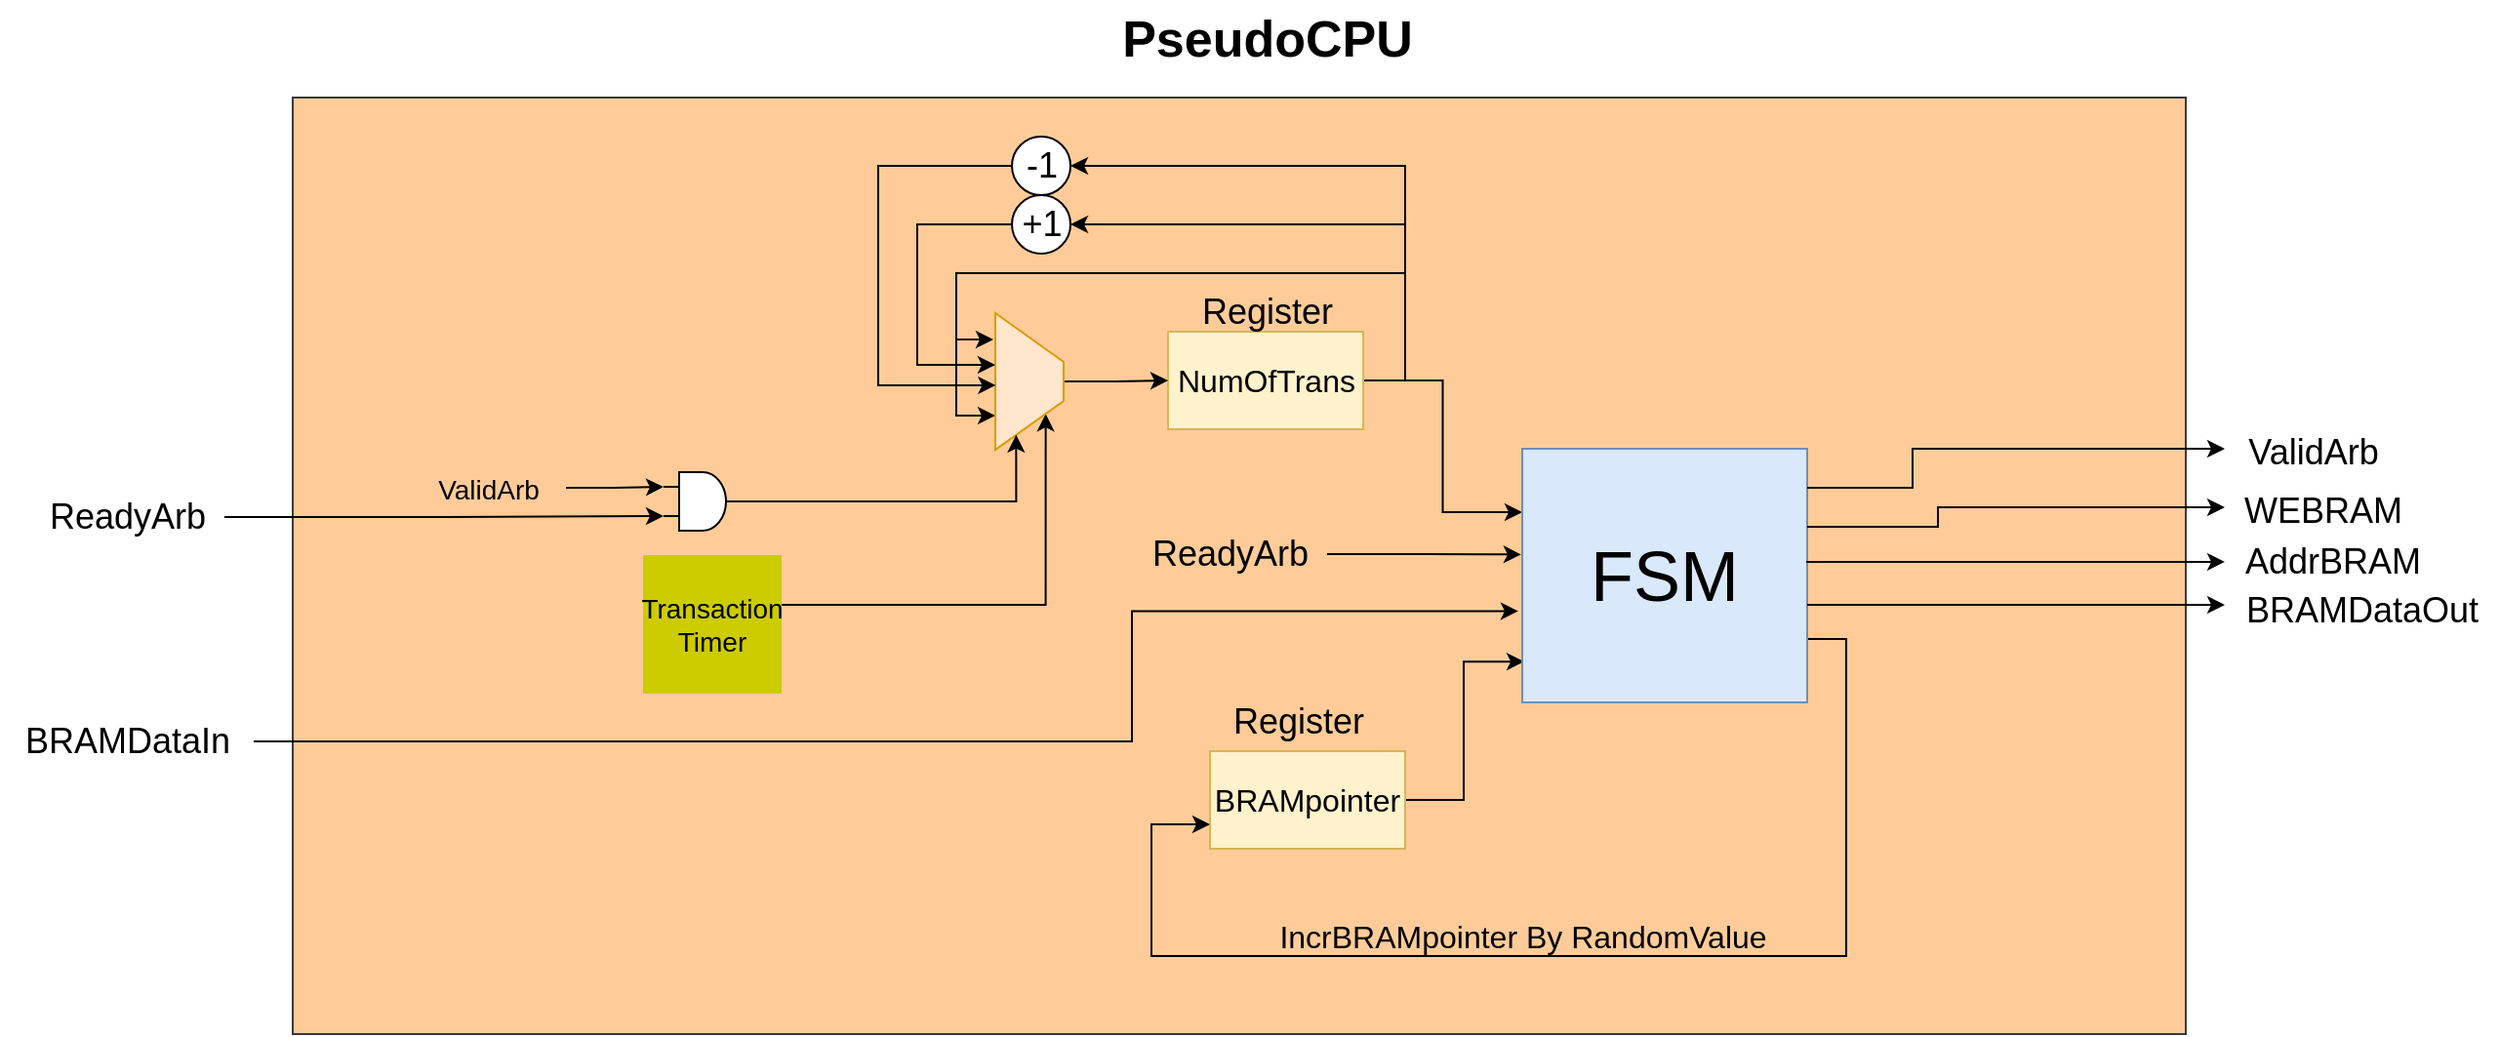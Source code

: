 <mxfile version="20.6.0" type="device" pages="5"><diagram id="vsCVpgHcv9nNFHbX9qWV" name="Σελίδα-1"><mxGraphModel dx="2377" dy="756" grid="1" gridSize="10" guides="1" tooltips="1" connect="1" arrows="1" fold="1" page="1" pageScale="1" pageWidth="827" pageHeight="1169" math="0" shadow="0"><root><mxCell id="0"/><mxCell id="1" parent="0"/><mxCell id="u67HcpQmWnlVd3f74i1d-48" value="" style="rounded=0;whiteSpace=wrap;html=1;strokeColor=#36393d;fontSize=18;fillColor=#ffcc99;" parent="1" vertex="1"><mxGeometry x="-40" y="260" width="970" height="480" as="geometry"/></mxCell><mxCell id="u67HcpQmWnlVd3f74i1d-1" value="&lt;font style=&quot;font-size: 26px;&quot;&gt;&lt;b&gt;PseudoCPU&lt;/b&gt;&lt;/font&gt;" style="text;html=1;align=center;verticalAlign=middle;resizable=0;points=[];autosize=1;strokeColor=none;fillColor=none;" parent="1" vertex="1"><mxGeometry x="373.52" y="210" width="170" height="40" as="geometry"/></mxCell><mxCell id="u67HcpQmWnlVd3f74i1d-24" style="edgeStyle=orthogonalEdgeStyle;rounded=0;orthogonalLoop=1;jettySize=auto;html=1;entryX=1;entryY=0;entryDx=0;entryDy=0;fontSize=16;" parent="1" source="u67HcpQmWnlVd3f74i1d-5" target="u67HcpQmWnlVd3f74i1d-8" edge="1"><mxGeometry relative="1" as="geometry"><Array as="points"><mxPoint x="346" y="520"/></Array></mxGeometry></mxCell><mxCell id="u67HcpQmWnlVd3f74i1d-5" value="Transaction&lt;br&gt;Timer" style="whiteSpace=wrap;html=1;aspect=fixed;fontSize=14;strokeColor=#CCCC00;fillColor=#CCCC00;" parent="1" vertex="1"><mxGeometry x="140" y="495" width="70" height="70" as="geometry"/></mxCell><mxCell id="u67HcpQmWnlVd3f74i1d-10" style="edgeStyle=orthogonalEdgeStyle;rounded=0;orthogonalLoop=1;jettySize=auto;html=1;exitX=1;exitY=0.5;exitDx=0;exitDy=0;entryX=1;entryY=0.5;entryDx=0;entryDy=0;fontSize=18;" parent="1" source="u67HcpQmWnlVd3f74i1d-6" target="u67HcpQmWnlVd3f74i1d-9" edge="1"><mxGeometry relative="1" as="geometry"><Array as="points"><mxPoint x="530" y="405"/><mxPoint x="530" y="325"/></Array></mxGeometry></mxCell><mxCell id="u67HcpQmWnlVd3f74i1d-13" style="edgeStyle=orthogonalEdgeStyle;rounded=0;orthogonalLoop=1;jettySize=auto;html=1;entryX=1;entryY=0.5;entryDx=0;entryDy=0;fontSize=18;" parent="1" source="u67HcpQmWnlVd3f74i1d-6" target="u67HcpQmWnlVd3f74i1d-12" edge="1"><mxGeometry relative="1" as="geometry"><Array as="points"><mxPoint x="530" y="405"/><mxPoint x="530" y="295"/></Array></mxGeometry></mxCell><mxCell id="u67HcpQmWnlVd3f74i1d-16" style="edgeStyle=orthogonalEdgeStyle;rounded=0;orthogonalLoop=1;jettySize=auto;html=1;fontSize=18;entryX=0.191;entryY=1.029;entryDx=0;entryDy=0;entryPerimeter=0;" parent="1" source="u67HcpQmWnlVd3f74i1d-6" target="u67HcpQmWnlVd3f74i1d-8" edge="1"><mxGeometry relative="1" as="geometry"><mxPoint x="320" y="370" as="targetPoint"/><Array as="points"><mxPoint x="530" y="405"/><mxPoint x="530" y="350"/><mxPoint x="300" y="350"/><mxPoint x="300" y="384"/><mxPoint x="319" y="384"/></Array></mxGeometry></mxCell><mxCell id="u67HcpQmWnlVd3f74i1d-17" style="edgeStyle=orthogonalEdgeStyle;rounded=0;orthogonalLoop=1;jettySize=auto;html=1;entryX=0.75;entryY=1;entryDx=0;entryDy=0;fontSize=18;" parent="1" source="u67HcpQmWnlVd3f74i1d-6" target="u67HcpQmWnlVd3f74i1d-8" edge="1"><mxGeometry relative="1" as="geometry"><Array as="points"><mxPoint x="530" y="405"/><mxPoint x="530" y="350"/><mxPoint x="300" y="350"/><mxPoint x="300" y="423"/></Array></mxGeometry></mxCell><mxCell id="u67HcpQmWnlVd3f74i1d-29" style="edgeStyle=orthogonalEdgeStyle;rounded=0;orthogonalLoop=1;jettySize=auto;html=1;fontSize=14;entryX=0;entryY=0.25;entryDx=0;entryDy=0;" parent="1" source="u67HcpQmWnlVd3f74i1d-6" target="u67HcpQmWnlVd3f74i1d-27" edge="1"><mxGeometry relative="1" as="geometry"/></mxCell><mxCell id="u67HcpQmWnlVd3f74i1d-6" value="&lt;font style=&quot;font-size: 16px;&quot;&gt;NumOfTrans&lt;/font&gt;" style="rounded=0;whiteSpace=wrap;html=1;strokeColor=#d6b656;fontSize=14;fillColor=#fff2cc;" parent="1" vertex="1"><mxGeometry x="408.52" y="380" width="100" height="50" as="geometry"/></mxCell><mxCell id="u67HcpQmWnlVd3f74i1d-7" value="&lt;font style=&quot;font-size: 18px;&quot;&gt;Register&lt;/font&gt;" style="text;html=1;align=center;verticalAlign=middle;resizable=0;points=[];autosize=1;strokeColor=none;fillColor=none;fontSize=14;" parent="1" vertex="1"><mxGeometry x="413.52" y="350" width="90" height="40" as="geometry"/></mxCell><mxCell id="u67HcpQmWnlVd3f74i1d-15" style="edgeStyle=orthogonalEdgeStyle;rounded=0;orthogonalLoop=1;jettySize=auto;html=1;exitX=0.5;exitY=0;exitDx=0;exitDy=0;fontSize=18;" parent="1" source="u67HcpQmWnlVd3f74i1d-8" target="u67HcpQmWnlVd3f74i1d-6" edge="1"><mxGeometry relative="1" as="geometry"/></mxCell><mxCell id="u67HcpQmWnlVd3f74i1d-8" value="" style="shape=trapezoid;perimeter=trapezoidPerimeter;whiteSpace=wrap;html=1;fixedSize=1;strokeColor=#d79b00;fontSize=18;fillColor=#ffe6cc;rotation=90;size=25;" parent="1" vertex="1"><mxGeometry x="302.52" y="388" width="70" height="35" as="geometry"/></mxCell><mxCell id="u67HcpQmWnlVd3f74i1d-11" style="edgeStyle=orthogonalEdgeStyle;rounded=0;orthogonalLoop=1;jettySize=auto;html=1;exitX=0;exitY=0.5;exitDx=0;exitDy=0;fontSize=18;entryX=0.377;entryY=1;entryDx=0;entryDy=0;entryPerimeter=0;" parent="1" source="u67HcpQmWnlVd3f74i1d-9" target="u67HcpQmWnlVd3f74i1d-8" edge="1"><mxGeometry relative="1" as="geometry"><Array as="points"><mxPoint x="280" y="325"/><mxPoint x="280" y="397"/><mxPoint x="320" y="397"/></Array></mxGeometry></mxCell><mxCell id="u67HcpQmWnlVd3f74i1d-9" value="+1" style="ellipse;whiteSpace=wrap;html=1;aspect=fixed;strokeColor=#000000;fontSize=18;fillColor=#FFFFFF;" parent="1" vertex="1"><mxGeometry x="328.52" y="310" width="30" height="30" as="geometry"/></mxCell><mxCell id="u67HcpQmWnlVd3f74i1d-14" style="edgeStyle=orthogonalEdgeStyle;rounded=0;orthogonalLoop=1;jettySize=auto;html=1;exitX=0;exitY=0.5;exitDx=0;exitDy=0;entryX=0.528;entryY=0.995;entryDx=0;entryDy=0;fontSize=18;entryPerimeter=0;" parent="1" source="u67HcpQmWnlVd3f74i1d-12" target="u67HcpQmWnlVd3f74i1d-8" edge="1"><mxGeometry relative="1" as="geometry"><Array as="points"><mxPoint x="260" y="295"/><mxPoint x="260" y="407"/></Array></mxGeometry></mxCell><mxCell id="u67HcpQmWnlVd3f74i1d-12" value="-1" style="ellipse;whiteSpace=wrap;html=1;aspect=fixed;strokeColor=#000000;fontSize=18;fillColor=#FFFFFF;" parent="1" vertex="1"><mxGeometry x="328.52" y="280" width="30" height="30" as="geometry"/></mxCell><mxCell id="u67HcpQmWnlVd3f74i1d-23" style="edgeStyle=orthogonalEdgeStyle;rounded=0;orthogonalLoop=1;jettySize=auto;html=1;exitX=1;exitY=0.5;exitDx=0;exitDy=0;exitPerimeter=0;entryX=1;entryY=0.75;entryDx=0;entryDy=0;fontSize=16;" parent="1" source="u67HcpQmWnlVd3f74i1d-18" target="u67HcpQmWnlVd3f74i1d-8" edge="1"><mxGeometry relative="1" as="geometry"/></mxCell><mxCell id="u67HcpQmWnlVd3f74i1d-18" value="" style="verticalLabelPosition=bottom;shadow=0;dashed=0;align=center;html=1;verticalAlign=top;shape=mxgraph.electrical.logic_gates.logic_gate;operation=and;strokeColor=#000000;fontSize=18;fillColor=#FFFFFF;" parent="1" vertex="1"><mxGeometry x="150" y="452" width="40" height="30" as="geometry"/></mxCell><mxCell id="u67HcpQmWnlVd3f74i1d-21" style="edgeStyle=orthogonalEdgeStyle;rounded=0;orthogonalLoop=1;jettySize=auto;html=1;entryX=0;entryY=0.25;entryDx=0;entryDy=0;entryPerimeter=0;fontSize=16;" parent="1" source="u67HcpQmWnlVd3f74i1d-19" target="u67HcpQmWnlVd3f74i1d-18" edge="1"><mxGeometry relative="1" as="geometry"/></mxCell><mxCell id="u67HcpQmWnlVd3f74i1d-19" value="&lt;font style=&quot;font-size: 14px;&quot;&gt;ValidArb&lt;/font&gt;" style="text;html=1;align=center;verticalAlign=middle;resizable=0;points=[];autosize=1;strokeColor=none;fillColor=none;fontSize=18;" parent="1" vertex="1"><mxGeometry x="20" y="440" width="80" height="40" as="geometry"/></mxCell><mxCell id="u67HcpQmWnlVd3f74i1d-22" style="edgeStyle=orthogonalEdgeStyle;rounded=0;orthogonalLoop=1;jettySize=auto;html=1;fontSize=16;entryX=0;entryY=0.75;entryDx=0;entryDy=0;entryPerimeter=0;" parent="1" source="u67HcpQmWnlVd3f74i1d-20" target="u67HcpQmWnlVd3f74i1d-18" edge="1"><mxGeometry relative="1" as="geometry"/></mxCell><mxCell id="u67HcpQmWnlVd3f74i1d-20" value="&lt;font style=&quot;font-size: 18px;&quot;&gt;ReadyArb&lt;/font&gt;" style="text;html=1;align=center;verticalAlign=middle;resizable=0;points=[];autosize=1;strokeColor=none;fillColor=none;fontSize=18;" parent="1" vertex="1"><mxGeometry x="-175" y="455" width="100" height="40" as="geometry"/></mxCell><mxCell id="u67HcpQmWnlVd3f74i1d-32" style="edgeStyle=orthogonalEdgeStyle;rounded=0;orthogonalLoop=1;jettySize=auto;html=1;entryX=0.007;entryY=0.839;entryDx=0;entryDy=0;fontSize=18;entryPerimeter=0;" parent="1" source="u67HcpQmWnlVd3f74i1d-25" target="u67HcpQmWnlVd3f74i1d-27" edge="1"><mxGeometry relative="1" as="geometry"/></mxCell><mxCell id="u67HcpQmWnlVd3f74i1d-25" value="&lt;font style=&quot;font-size: 16px;&quot;&gt;BRAMpointer&lt;/font&gt;" style="rounded=0;whiteSpace=wrap;html=1;strokeColor=#d6b656;fontSize=14;fillColor=#fff2cc;" parent="1" vertex="1"><mxGeometry x="430" y="595" width="100" height="50" as="geometry"/></mxCell><mxCell id="u67HcpQmWnlVd3f74i1d-26" value="&lt;font style=&quot;font-size: 18px;&quot;&gt;Register&lt;/font&gt;" style="text;html=1;align=center;verticalAlign=middle;resizable=0;points=[];autosize=1;strokeColor=none;fillColor=none;fontSize=14;" parent="1" vertex="1"><mxGeometry x="430" y="560" width="90" height="40" as="geometry"/></mxCell><mxCell id="u67HcpQmWnlVd3f74i1d-36" style="edgeStyle=orthogonalEdgeStyle;rounded=0;orthogonalLoop=1;jettySize=auto;html=1;exitX=1;exitY=0.75;exitDx=0;exitDy=0;entryX=0;entryY=0.75;entryDx=0;entryDy=0;fontSize=18;" parent="1" source="u67HcpQmWnlVd3f74i1d-27" target="u67HcpQmWnlVd3f74i1d-25" edge="1"><mxGeometry relative="1" as="geometry"><Array as="points"><mxPoint x="756" y="538"/><mxPoint x="756" y="700"/><mxPoint x="400" y="700"/><mxPoint x="400" y="633"/></Array></mxGeometry></mxCell><mxCell id="u67HcpQmWnlVd3f74i1d-27" value="&lt;font style=&quot;font-size: 36px;&quot;&gt;FSM&lt;/font&gt;" style="rounded=0;whiteSpace=wrap;html=1;strokeColor=#6c8ebf;fontSize=16;fillColor=#dae8fc;" parent="1" vertex="1"><mxGeometry x="590" y="440" width="146" height="130" as="geometry"/></mxCell><mxCell id="u67HcpQmWnlVd3f74i1d-31" style="edgeStyle=orthogonalEdgeStyle;rounded=0;orthogonalLoop=1;jettySize=auto;html=1;entryX=-0.014;entryY=0.64;entryDx=0;entryDy=0;fontSize=18;entryPerimeter=0;" parent="1" source="u67HcpQmWnlVd3f74i1d-30" target="u67HcpQmWnlVd3f74i1d-27" edge="1"><mxGeometry relative="1" as="geometry"><Array as="points"><mxPoint x="390" y="590"/><mxPoint x="390" y="523"/></Array></mxGeometry></mxCell><mxCell id="u67HcpQmWnlVd3f74i1d-30" value="&lt;font style=&quot;font-size: 18px;&quot;&gt;BRAMDataIn&lt;/font&gt;" style="text;html=1;align=center;verticalAlign=middle;resizable=0;points=[];autosize=1;strokeColor=none;fillColor=none;fontSize=14;" parent="1" vertex="1"><mxGeometry x="-190" y="570" width="130" height="40" as="geometry"/></mxCell><mxCell id="u67HcpQmWnlVd3f74i1d-35" style="edgeStyle=orthogonalEdgeStyle;rounded=0;orthogonalLoop=1;jettySize=auto;html=1;entryX=-0.004;entryY=0.417;entryDx=0;entryDy=0;entryPerimeter=0;fontSize=18;" parent="1" source="u67HcpQmWnlVd3f74i1d-34" target="u67HcpQmWnlVd3f74i1d-27" edge="1"><mxGeometry relative="1" as="geometry"/></mxCell><mxCell id="u67HcpQmWnlVd3f74i1d-34" value="&lt;font style=&quot;font-size: 18px;&quot;&gt;ReadyArb&lt;/font&gt;" style="text;html=1;align=center;verticalAlign=middle;resizable=0;points=[];autosize=1;strokeColor=none;fillColor=none;fontSize=18;" parent="1" vertex="1"><mxGeometry x="390" y="474" width="100" height="40" as="geometry"/></mxCell><mxCell id="u67HcpQmWnlVd3f74i1d-37" value="&lt;span style=&quot;font-size: 16px;&quot;&gt;IncrBRAMpointer By RandomValue&lt;br&gt;&lt;/span&gt;" style="text;html=1;align=center;verticalAlign=middle;resizable=0;points=[];autosize=1;strokeColor=none;fillColor=none;fontSize=18;" parent="1" vertex="1"><mxGeometry x="455" y="670" width="270" height="40" as="geometry"/></mxCell><mxCell id="u67HcpQmWnlVd3f74i1d-45" style="edgeStyle=orthogonalEdgeStyle;rounded=0;orthogonalLoop=1;jettySize=auto;html=1;fontSize=18;" parent="1" source="u67HcpQmWnlVd3f74i1d-27" target="u67HcpQmWnlVd3f74i1d-39" edge="1"><mxGeometry relative="1" as="geometry"><Array as="points"><mxPoint x="803" y="480"/><mxPoint x="803" y="470"/></Array></mxGeometry></mxCell><mxCell id="u67HcpQmWnlVd3f74i1d-39" value="WEBRAM" style="text;html=1;align=center;verticalAlign=middle;resizable=0;points=[];autosize=1;strokeColor=none;fillColor=none;fontSize=18;" parent="1" vertex="1"><mxGeometry x="950" y="452" width="100" height="40" as="geometry"/></mxCell><mxCell id="u67HcpQmWnlVd3f74i1d-46" style="edgeStyle=orthogonalEdgeStyle;rounded=0;orthogonalLoop=1;jettySize=auto;html=1;fontSize=18;exitX=0.997;exitY=0.446;exitDx=0;exitDy=0;exitPerimeter=0;" parent="1" source="u67HcpQmWnlVd3f74i1d-27" target="u67HcpQmWnlVd3f74i1d-40" edge="1"><mxGeometry relative="1" as="geometry"/></mxCell><mxCell id="u67HcpQmWnlVd3f74i1d-40" value="AddrBRAM" style="text;html=1;align=center;verticalAlign=middle;resizable=0;points=[];autosize=1;strokeColor=none;fillColor=none;fontSize=18;" parent="1" vertex="1"><mxGeometry x="950" y="478" width="110" height="40" as="geometry"/></mxCell><mxCell id="u67HcpQmWnlVd3f74i1d-47" style="edgeStyle=orthogonalEdgeStyle;rounded=0;orthogonalLoop=1;jettySize=auto;html=1;fontSize=18;" parent="1" source="u67HcpQmWnlVd3f74i1d-27" target="u67HcpQmWnlVd3f74i1d-41" edge="1"><mxGeometry relative="1" as="geometry"><mxPoint x="730" y="520" as="sourcePoint"/><Array as="points"><mxPoint x="840" y="520"/><mxPoint x="840" y="520"/></Array></mxGeometry></mxCell><mxCell id="u67HcpQmWnlVd3f74i1d-41" value="BRAMDataOut" style="text;html=1;align=center;verticalAlign=middle;resizable=0;points=[];autosize=1;strokeColor=none;fillColor=none;fontSize=18;" parent="1" vertex="1"><mxGeometry x="950" y="503" width="140" height="40" as="geometry"/></mxCell><mxCell id="u67HcpQmWnlVd3f74i1d-44" style="edgeStyle=orthogonalEdgeStyle;rounded=0;orthogonalLoop=1;jettySize=auto;html=1;fontSize=18;" parent="1" source="u67HcpQmWnlVd3f74i1d-27" target="u67HcpQmWnlVd3f74i1d-42" edge="1"><mxGeometry relative="1" as="geometry"><Array as="points"><mxPoint x="790" y="460"/><mxPoint x="790" y="440"/></Array></mxGeometry></mxCell><mxCell id="u67HcpQmWnlVd3f74i1d-42" value="ValidArb" style="text;html=1;align=center;verticalAlign=middle;resizable=0;points=[];autosize=1;strokeColor=none;fillColor=none;fontSize=18;" parent="1" vertex="1"><mxGeometry x="950" y="422" width="90" height="40" as="geometry"/></mxCell></root></mxGraphModel></diagram><diagram id="1q_oVH46UHrAOPyyqqCe" name="Σελίδα-2"><mxGraphModel dx="2377" dy="756" grid="1" gridSize="10" guides="1" tooltips="1" connect="1" arrows="1" fold="1" page="1" pageScale="1" pageWidth="827" pageHeight="1169" math="0" shadow="0"><root><mxCell id="0"/><mxCell id="1" parent="0"/><mxCell id="0F0LoCqHiNB9eGqpLCai-1" value="If there is not &lt;br&gt;Transaction to insert in DMA wait.If there is a Transaction to insert in DMA Read&amp;nbsp;&lt;br&gt;next random Descriptor" style="ellipse;whiteSpace=wrap;html=1;aspect=fixed;fontSize=18;" parent="1" vertex="1"><mxGeometry x="70" y="280" width="240" height="240" as="geometry"/></mxCell><mxCell id="0F0LoCqHiNB9eGqpLCai-2" value="If Descripotr &lt;br&gt;that have been read &lt;br&gt;hasStatus field = Idle and &lt;br&gt;there is permission to write in FIFO write Transaction.If there is not permission to write FIFO wait to obtaine permission .If Descriptor's Status is not Idle Read &lt;br&gt;Next Rand Desc&amp;nbsp;" style="ellipse;whiteSpace=wrap;html=1;aspect=fixed;fontSize=18;" parent="1" vertex="1"><mxGeometry x="490" y="275" width="245" height="245" as="geometry"/></mxCell><mxCell id="0F0LoCqHiNB9eGqpLCai-3" value="&lt;font style=&quot;font-size: 24px;&quot;&gt;&lt;b&gt;ReadState&lt;/b&gt;&lt;/font&gt;" style="text;html=1;align=center;verticalAlign=middle;resizable=0;points=[];autosize=1;strokeColor=none;fillColor=none;fontSize=18;" parent="1" vertex="1"><mxGeometry x="126" y="220" width="140" height="40" as="geometry"/></mxCell><mxCell id="0F0LoCqHiNB9eGqpLCai-4" value="&lt;font style=&quot;font-size: 24px;&quot;&gt;&lt;b&gt;WriteState&lt;/b&gt;&lt;/font&gt;" style="text;html=1;align=center;verticalAlign=middle;resizable=0;points=[];autosize=1;strokeColor=none;fillColor=none;fontSize=18;" parent="1" vertex="1"><mxGeometry x="550" y="220" width="140" height="40" as="geometry"/></mxCell><mxCell id="0F0LoCqHiNB9eGqpLCai-5" value="" style="curved=1;endArrow=classic;html=1;rounded=0;fontSize=24;exitX=1;exitY=0;exitDx=0;exitDy=0;" parent="1" source="0F0LoCqHiNB9eGqpLCai-1" target="0F0LoCqHiNB9eGqpLCai-2" edge="1"><mxGeometry width="50" height="50" relative="1" as="geometry"><mxPoint x="360" y="310" as="sourcePoint"/><mxPoint x="410" y="260" as="targetPoint"/><Array as="points"><mxPoint x="420" y="270"/></Array></mxGeometry></mxCell><mxCell id="0F0LoCqHiNB9eGqpLCai-8" value="if there is more than on&lt;br&gt;transactions to insert in DMA" style="text;html=1;align=center;verticalAlign=middle;resizable=0;points=[];autosize=1;strokeColor=none;fillColor=none;fontSize=18;" parent="1" vertex="1"><mxGeometry x="280" y="241" width="250" height="60" as="geometry"/></mxCell><mxCell id="0F0LoCqHiNB9eGqpLCai-9" value="" style="curved=1;endArrow=classic;html=1;rounded=0;fontSize=24;exitX=0.063;exitY=0.752;exitDx=0;exitDy=0;entryX=0.915;entryY=0.797;entryDx=0;entryDy=0;entryPerimeter=0;exitPerimeter=0;" parent="1" source="0F0LoCqHiNB9eGqpLCai-2" target="0F0LoCqHiNB9eGqpLCai-1" edge="1"><mxGeometry width="50" height="50" relative="1" as="geometry"><mxPoint x="518.519" y="337.418" as="sourcePoint"/><mxPoint x="307.782" y="322.218" as="targetPoint"/><Array as="points"><mxPoint x="410" y="510"/></Array></mxGeometry></mxCell><mxCell id="0F0LoCqHiNB9eGqpLCai-10" value="if Ready Arbiter to write to FIFO&amp;nbsp;&lt;br&gt;and WE of BRAM != 0" style="text;html=1;align=center;verticalAlign=middle;resizable=0;points=[];autosize=1;strokeColor=none;fillColor=none;fontSize=18;" parent="1" vertex="1"><mxGeometry x="266" y="481" width="280" height="60" as="geometry"/></mxCell><mxCell id="0F0LoCqHiNB9eGqpLCai-11" value="" style="curved=1;endArrow=classic;html=1;rounded=0;fontSize=24;exitX=0.001;exitY=0.408;exitDx=0;exitDy=0;exitPerimeter=0;entryX=0;entryY=0;entryDx=0;entryDy=0;" parent="1" source="0F0LoCqHiNB9eGqpLCai-1" target="0F0LoCqHiNB9eGqpLCai-1" edge="1"><mxGeometry width="50" height="50" relative="1" as="geometry"><mxPoint x="284.853" y="325.147" as="sourcePoint"/><mxPoint x="520.237" y="340.058" as="targetPoint"/><Array as="points"><mxPoint x="20" y="300"/></Array></mxGeometry></mxCell><mxCell id="0F0LoCqHiNB9eGqpLCai-12" value="There is not&lt;br&gt;Trans to insert In DMA" style="text;html=1;align=center;verticalAlign=middle;resizable=0;points=[];autosize=1;strokeColor=none;fillColor=none;fontSize=18;rotation=-10;" parent="1" vertex="1"><mxGeometry x="-60" y="260" width="200" height="60" as="geometry"/></mxCell><mxCell id="0F0LoCqHiNB9eGqpLCai-13" value="" style="curved=1;endArrow=classic;html=1;rounded=0;fontSize=24;exitX=0.977;exitY=0.333;exitDx=0;exitDy=0;exitPerimeter=0;entryX=0.749;entryY=0.066;entryDx=0;entryDy=0;entryPerimeter=0;" parent="1" source="0F0LoCqHiNB9eGqpLCai-2" target="0F0LoCqHiNB9eGqpLCai-2" edge="1"><mxGeometry width="50" height="50" relative="1" as="geometry"><mxPoint x="760.24" y="352.92" as="sourcePoint"/><mxPoint x="795.147" y="290.147" as="targetPoint"/><Array as="points"><mxPoint x="760" y="280"/></Array></mxGeometry></mxCell><mxCell id="0F0LoCqHiNB9eGqpLCai-14" value="There is not&lt;br&gt;access to FIFO or Desc&lt;br&gt;Status is not Idle" style="text;html=1;align=center;verticalAlign=middle;resizable=0;points=[];autosize=1;strokeColor=none;fillColor=none;fontSize=18;rotation=30;" parent="1" vertex="1"><mxGeometry x="690" y="260" width="210" height="80" as="geometry"/></mxCell></root></mxGraphModel></diagram><diagram id="LRFathgKb1Yfd_vS-bHB" name="Σελίδα-3"><mxGraphModel dx="2377" dy="756" grid="1" gridSize="10" guides="1" tooltips="1" connect="1" arrows="1" fold="1" page="1" pageScale="1" pageWidth="827" pageHeight="1169" math="0" shadow="0"><root><mxCell id="0"/><mxCell id="1" parent="0"/><mxCell id="mpn8awPQ3L8WqU1XoV7v-57" value="" style="rounded=0;whiteSpace=wrap;html=1;fontSize=16;fillColor=#dae8fc;strokeColor=#6c8ebf;" parent="1" vertex="1"><mxGeometry x="-50" y="280" width="750" height="510" as="geometry"/></mxCell><mxCell id="TS9oTKCJ5lSw-iiuXGTR-1" value="&lt;font size=&quot;1&quot; style=&quot;&quot;&gt;&lt;b style=&quot;font-size: 26px;&quot;&gt;CHI_Responser&lt;/b&gt;&lt;/font&gt;" style="text;html=1;align=center;verticalAlign=middle;resizable=0;points=[];autosize=1;strokeColor=none;fillColor=none;" parent="1" vertex="1"><mxGeometry x="250" y="230" width="220" height="40" as="geometry"/></mxCell><mxCell id="2UGLO6RTU3hlFvDZmx74-12" value="" style="group" parent="1" vertex="1" connectable="0"><mxGeometry x="120" y="350" width="160" height="51" as="geometry"/></mxCell><mxCell id="2UGLO6RTU3hlFvDZmx74-1" value="" style="rounded=0;whiteSpace=wrap;html=1;fontSize=26;fillColor=#f8cecc;strokeColor=#b85450;" parent="2UGLO6RTU3hlFvDZmx74-12" vertex="1"><mxGeometry width="160" height="50" as="geometry"/></mxCell><mxCell id="2UGLO6RTU3hlFvDZmx74-3" value="" style="endArrow=none;html=1;rounded=0;fontSize=26;entryX=0.25;entryY=0;entryDx=0;entryDy=0;exitX=0.25;exitY=1;exitDx=0;exitDy=0;" parent="2UGLO6RTU3hlFvDZmx74-12" edge="1"><mxGeometry width="50" height="50" relative="1" as="geometry"><mxPoint x="33" y="50" as="sourcePoint"/><mxPoint x="33" as="targetPoint"/></mxGeometry></mxCell><mxCell id="2UGLO6RTU3hlFvDZmx74-4" value="" style="endArrow=none;html=1;rounded=0;fontSize=26;entryX=0.25;entryY=0;entryDx=0;entryDy=0;exitX=0.25;exitY=1;exitDx=0;exitDy=0;" parent="2UGLO6RTU3hlFvDZmx74-12" edge="1"><mxGeometry width="50" height="50" relative="1" as="geometry"><mxPoint x="68" y="50" as="sourcePoint"/><mxPoint x="68" as="targetPoint"/></mxGeometry></mxCell><mxCell id="2UGLO6RTU3hlFvDZmx74-5" value="" style="endArrow=none;html=1;rounded=0;fontSize=26;entryX=0.25;entryY=0;entryDx=0;entryDy=0;exitX=0.25;exitY=1;exitDx=0;exitDy=0;" parent="2UGLO6RTU3hlFvDZmx74-12" edge="1"><mxGeometry width="50" height="50" relative="1" as="geometry"><mxPoint x="130" y="51" as="sourcePoint"/><mxPoint x="130" y="1" as="targetPoint"/></mxGeometry></mxCell><mxCell id="2UGLO6RTU3hlFvDZmx74-6" value="" style="endArrow=none;dashed=1;html=1;dashPattern=1 3;strokeWidth=2;rounded=0;fontSize=26;" parent="2UGLO6RTU3hlFvDZmx74-12" edge="1"><mxGeometry width="50" height="50" relative="1" as="geometry"><mxPoint x="87" y="26" as="sourcePoint"/><mxPoint x="117" y="26" as="targetPoint"/></mxGeometry></mxCell><mxCell id="2UGLO6RTU3hlFvDZmx74-13" value="" style="group" parent="1" vertex="1" connectable="0"><mxGeometry x="120" y="470" width="160" height="51" as="geometry"/></mxCell><mxCell id="2UGLO6RTU3hlFvDZmx74-7" value="" style="rounded=0;whiteSpace=wrap;html=1;fontSize=26;fillColor=#f8cecc;strokeColor=#b85450;" parent="2UGLO6RTU3hlFvDZmx74-13" vertex="1"><mxGeometry width="160" height="50" as="geometry"/></mxCell><mxCell id="2UGLO6RTU3hlFvDZmx74-8" value="" style="endArrow=none;html=1;rounded=0;fontSize=26;entryX=0.25;entryY=0;entryDx=0;entryDy=0;exitX=0.25;exitY=1;exitDx=0;exitDy=0;" parent="2UGLO6RTU3hlFvDZmx74-13" edge="1"><mxGeometry width="50" height="50" relative="1" as="geometry"><mxPoint x="33" y="50" as="sourcePoint"/><mxPoint x="33" as="targetPoint"/></mxGeometry></mxCell><mxCell id="2UGLO6RTU3hlFvDZmx74-9" value="" style="endArrow=none;html=1;rounded=0;fontSize=26;entryX=0.25;entryY=0;entryDx=0;entryDy=0;exitX=0.25;exitY=1;exitDx=0;exitDy=0;" parent="2UGLO6RTU3hlFvDZmx74-13" edge="1"><mxGeometry width="50" height="50" relative="1" as="geometry"><mxPoint x="68" y="50" as="sourcePoint"/><mxPoint x="68" as="targetPoint"/></mxGeometry></mxCell><mxCell id="2UGLO6RTU3hlFvDZmx74-10" value="" style="endArrow=none;html=1;rounded=0;fontSize=26;entryX=0.25;entryY=0;entryDx=0;entryDy=0;exitX=0.25;exitY=1;exitDx=0;exitDy=0;" parent="2UGLO6RTU3hlFvDZmx74-13" edge="1"><mxGeometry width="50" height="50" relative="1" as="geometry"><mxPoint x="130" y="51" as="sourcePoint"/><mxPoint x="130" y="1" as="targetPoint"/></mxGeometry></mxCell><mxCell id="2UGLO6RTU3hlFvDZmx74-11" value="" style="endArrow=none;dashed=1;html=1;dashPattern=1 3;strokeWidth=2;rounded=0;fontSize=26;" parent="2UGLO6RTU3hlFvDZmx74-13" edge="1"><mxGeometry width="50" height="50" relative="1" as="geometry"><mxPoint x="87" y="26" as="sourcePoint"/><mxPoint x="117" y="26" as="targetPoint"/></mxGeometry></mxCell><mxCell id="2UGLO6RTU3hlFvDZmx74-14" value="&lt;font style=&quot;font-size: 20px;&quot;&gt;FIFO(ReadReq)&lt;/font&gt;" style="text;html=1;align=center;verticalAlign=middle;resizable=0;points=[];autosize=1;strokeColor=none;fillColor=none;fontSize=26;" parent="1" vertex="1"><mxGeometry x="120" y="300" width="170" height="40" as="geometry"/></mxCell><mxCell id="mpn8awPQ3L8WqU1XoV7v-1" value="&lt;font style=&quot;font-size: 20px;&quot;&gt;FIFO(WriteReq)&lt;/font&gt;" style="text;html=1;align=center;verticalAlign=middle;resizable=0;points=[];autosize=1;strokeColor=none;fillColor=none;fontSize=26;" parent="1" vertex="1"><mxGeometry x="115" y="420" width="170" height="40" as="geometry"/></mxCell><mxCell id="mpn8awPQ3L8WqU1XoV7v-3" style="edgeStyle=orthogonalEdgeStyle;rounded=0;orthogonalLoop=1;jettySize=auto;html=1;entryX=0;entryY=0.75;entryDx=0;entryDy=0;fontSize=20;" parent="1" source="mpn8awPQ3L8WqU1XoV7v-2" target="2UGLO6RTU3hlFvDZmx74-1" edge="1"><mxGeometry relative="1" as="geometry"><Array as="points"><mxPoint x="40" y="422"/><mxPoint x="40" y="387"/></Array></mxGeometry></mxCell><mxCell id="mpn8awPQ3L8WqU1XoV7v-2" value="TXREQFLITV &amp;amp; opcode==Write" style="text;html=1;align=center;verticalAlign=middle;resizable=0;points=[];autosize=1;strokeColor=none;fillColor=none;fontSize=20;" parent="1" vertex="1"><mxGeometry x="-416" y="402" width="310" height="40" as="geometry"/></mxCell><mxCell id="mpn8awPQ3L8WqU1XoV7v-4" value="&lt;font style=&quot;font-size: 16px;&quot;&gt;enqueue&lt;/font&gt;" style="text;html=1;align=center;verticalAlign=middle;resizable=0;points=[];autosize=1;strokeColor=none;fillColor=none;fontSize=20;" parent="1" vertex="1"><mxGeometry x="-58" y="389" width="90" height="40" as="geometry"/></mxCell><mxCell id="mpn8awPQ3L8WqU1XoV7v-6" style="edgeStyle=orthogonalEdgeStyle;rounded=0;orthogonalLoop=1;jettySize=auto;html=1;entryX=0;entryY=0.5;entryDx=0;entryDy=0;fontSize=16;" parent="1" source="mpn8awPQ3L8WqU1XoV7v-5" target="2UGLO6RTU3hlFvDZmx74-1" edge="1"><mxGeometry relative="1" as="geometry"/></mxCell><mxCell id="mpn8awPQ3L8WqU1XoV7v-5" value="TXREQFLIT" style="text;html=1;align=center;verticalAlign=middle;resizable=0;points=[];autosize=1;strokeColor=none;fillColor=none;fontSize=20;" parent="1" vertex="1"><mxGeometry x="-236" y="355" width="130" height="40" as="geometry"/></mxCell><mxCell id="mpn8awPQ3L8WqU1XoV7v-9" style="edgeStyle=orthogonalEdgeStyle;rounded=0;orthogonalLoop=1;jettySize=auto;html=1;entryX=0;entryY=0.75;entryDx=0;entryDy=0;fontSize=16;" parent="1" source="mpn8awPQ3L8WqU1XoV7v-7" target="2UGLO6RTU3hlFvDZmx74-7" edge="1"><mxGeometry relative="1" as="geometry"><Array as="points"><mxPoint x="40" y="540"/><mxPoint x="40" y="507"/></Array></mxGeometry></mxCell><mxCell id="mpn8awPQ3L8WqU1XoV7v-7" value="TXREQFLITV &amp;amp; opcode==Read" style="text;html=1;align=center;verticalAlign=middle;resizable=0;points=[];autosize=1;strokeColor=none;fillColor=none;fontSize=20;" parent="1" vertex="1"><mxGeometry x="-416" y="520" width="310" height="40" as="geometry"/></mxCell><mxCell id="mpn8awPQ3L8WqU1XoV7v-10" style="edgeStyle=orthogonalEdgeStyle;rounded=0;orthogonalLoop=1;jettySize=auto;html=1;entryX=0;entryY=0.5;entryDx=0;entryDy=0;fontSize=16;" parent="1" source="mpn8awPQ3L8WqU1XoV7v-8" target="2UGLO6RTU3hlFvDZmx74-7" edge="1"><mxGeometry relative="1" as="geometry"/></mxCell><mxCell id="mpn8awPQ3L8WqU1XoV7v-8" value="TXREQFLIT" style="text;html=1;align=center;verticalAlign=middle;resizable=0;points=[];autosize=1;strokeColor=none;fillColor=none;fontSize=20;" parent="1" vertex="1"><mxGeometry x="-236" y="474.5" width="130" height="40" as="geometry"/></mxCell><mxCell id="mpn8awPQ3L8WqU1XoV7v-11" value="&lt;font style=&quot;font-size: 16px;&quot;&gt;enqueue&lt;/font&gt;" style="text;html=1;align=center;verticalAlign=middle;resizable=0;points=[];autosize=1;strokeColor=none;fillColor=none;fontSize=20;" parent="1" vertex="1"><mxGeometry x="-50" y="510" width="90" height="40" as="geometry"/></mxCell><mxCell id="mpn8awPQ3L8WqU1XoV7v-15" style="edgeStyle=orthogonalEdgeStyle;rounded=0;orthogonalLoop=1;jettySize=auto;html=1;exitX=1;exitY=0.25;exitDx=0;exitDy=0;fontSize=16;" parent="1" source="mpn8awPQ3L8WqU1XoV7v-12" target="mpn8awPQ3L8WqU1XoV7v-13" edge="1"><mxGeometry relative="1" as="geometry"><Array as="points"><mxPoint x="230" y="630"/></Array></mxGeometry></mxCell><mxCell id="mpn8awPQ3L8WqU1XoV7v-17" style="edgeStyle=orthogonalEdgeStyle;rounded=0;orthogonalLoop=1;jettySize=auto;html=1;exitX=1;exitY=0.75;exitDx=0;exitDy=0;fontSize=16;" parent="1" source="mpn8awPQ3L8WqU1XoV7v-12" target="mpn8awPQ3L8WqU1XoV7v-14" edge="1"><mxGeometry relative="1" as="geometry"/></mxCell><mxCell id="mpn8awPQ3L8WqU1XoV7v-23" style="edgeStyle=orthogonalEdgeStyle;rounded=0;orthogonalLoop=1;jettySize=auto;html=1;exitX=1;exitY=0.5;exitDx=0;exitDy=0;fontSize=16;" parent="1" source="mpn8awPQ3L8WqU1XoV7v-12" target="mpn8awPQ3L8WqU1XoV7v-18" edge="1"><mxGeometry relative="1" as="geometry"/></mxCell><mxCell id="mpn8awPQ3L8WqU1XoV7v-46" style="edgeStyle=orthogonalEdgeStyle;rounded=0;orthogonalLoop=1;jettySize=auto;html=1;exitX=0.25;exitY=1;exitDx=0;exitDy=0;fontSize=16;" parent="1" source="mpn8awPQ3L8WqU1XoV7v-12" target="mpn8awPQ3L8WqU1XoV7v-45" edge="1"><mxGeometry relative="1" as="geometry"/></mxCell><mxCell id="mpn8awPQ3L8WqU1XoV7v-48" style="edgeStyle=orthogonalEdgeStyle;rounded=0;orthogonalLoop=1;jettySize=auto;html=1;exitX=0.889;exitY=1;exitDx=0;exitDy=0;fontSize=16;exitPerimeter=0;" parent="1" source="mpn8awPQ3L8WqU1XoV7v-12" target="mpn8awPQ3L8WqU1XoV7v-47" edge="1"><mxGeometry relative="1" as="geometry"><Array as="points"><mxPoint x="220" y="730"/><mxPoint x="220" y="730"/></Array></mxGeometry></mxCell><mxCell id="mpn8awPQ3L8WqU1XoV7v-12" value="Crd&lt;br&gt;Manager" style="whiteSpace=wrap;html=1;aspect=fixed;fontSize=16;fillColor=#ffff88;strokeColor=#36393d;" parent="1" vertex="1"><mxGeometry x="140" y="610" width="90" height="90" as="geometry"/></mxCell><mxCell id="mpn8awPQ3L8WqU1XoV7v-13" value="TXREQCRDV" style="text;html=1;align=center;verticalAlign=middle;resizable=0;points=[];autosize=1;strokeColor=none;fillColor=none;fontSize=20;" parent="1" vertex="1"><mxGeometry x="750" y="610" width="150" height="40" as="geometry"/></mxCell><mxCell id="mpn8awPQ3L8WqU1XoV7v-14" value="TXDATCRDV" style="text;html=1;align=center;verticalAlign=middle;resizable=0;points=[];autosize=1;strokeColor=none;fillColor=none;fontSize=20;" parent="1" vertex="1"><mxGeometry x="750" y="657" width="140" height="40" as="geometry"/></mxCell><mxCell id="mpn8awPQ3L8WqU1XoV7v-18" value="TXRSPCRDV" style="text;html=1;align=center;verticalAlign=middle;resizable=0;points=[];autosize=1;strokeColor=none;fillColor=none;fontSize=20;" parent="1" vertex="1"><mxGeometry x="750" y="635" width="150" height="40" as="geometry"/></mxCell><mxCell id="mpn8awPQ3L8WqU1XoV7v-22" style="edgeStyle=orthogonalEdgeStyle;rounded=0;orthogonalLoop=1;jettySize=auto;html=1;entryX=0.014;entryY=0.614;entryDx=0;entryDy=0;entryPerimeter=0;fontSize=16;" parent="1" source="mpn8awPQ3L8WqU1XoV7v-19" target="mpn8awPQ3L8WqU1XoV7v-12" edge="1"><mxGeometry relative="1" as="geometry"/></mxCell><mxCell id="mpn8awPQ3L8WqU1XoV7v-19" value="RXDATCRDV" style="text;html=1;align=center;verticalAlign=middle;resizable=0;points=[];autosize=1;strokeColor=none;fillColor=none;fontSize=20;" parent="1" vertex="1"><mxGeometry x="-256" y="646" width="150" height="40" as="geometry"/></mxCell><mxCell id="mpn8awPQ3L8WqU1XoV7v-21" style="edgeStyle=orthogonalEdgeStyle;rounded=0;orthogonalLoop=1;jettySize=auto;html=1;entryX=0.002;entryY=0.341;entryDx=0;entryDy=0;entryPerimeter=0;fontSize=16;" parent="1" source="mpn8awPQ3L8WqU1XoV7v-20" target="mpn8awPQ3L8WqU1XoV7v-12" edge="1"><mxGeometry relative="1" as="geometry"/></mxCell><mxCell id="mpn8awPQ3L8WqU1XoV7v-20" value="RXRSPCRDV" style="text;html=1;align=center;verticalAlign=middle;resizable=0;points=[];autosize=1;strokeColor=none;fillColor=none;fontSize=20;" parent="1" vertex="1"><mxGeometry x="-256" y="620" width="150" height="40" as="geometry"/></mxCell><mxCell id="mpn8awPQ3L8WqU1XoV7v-32" style="edgeStyle=orthogonalEdgeStyle;rounded=0;orthogonalLoop=1;jettySize=auto;html=1;exitX=1;exitY=0.5;exitDx=0;exitDy=0;entryX=0;entryY=0.5;entryDx=0;entryDy=0;fontSize=16;" parent="1" source="mpn8awPQ3L8WqU1XoV7v-24" target="mpn8awPQ3L8WqU1XoV7v-30" edge="1"><mxGeometry relative="1" as="geometry"/></mxCell><mxCell id="mpn8awPQ3L8WqU1XoV7v-24" value="Wait Rand&lt;br&gt;Delay" style="ellipse;whiteSpace=wrap;html=1;aspect=fixed;fontSize=16;fillColor=#e1d5e7;strokeColor=#9673a6;" parent="1" vertex="1"><mxGeometry x="414" y="340" width="70" height="70" as="geometry"/></mxCell><mxCell id="mpn8awPQ3L8WqU1XoV7v-25" style="edgeStyle=orthogonalEdgeStyle;rounded=0;orthogonalLoop=1;jettySize=auto;html=1;entryX=0;entryY=0.5;entryDx=0;entryDy=0;fontSize=16;" parent="1" source="2UGLO6RTU3hlFvDZmx74-1" target="mpn8awPQ3L8WqU1XoV7v-24" edge="1"><mxGeometry relative="1" as="geometry"><Array as="points"><mxPoint x="414" y="375"/></Array></mxGeometry></mxCell><mxCell id="mpn8awPQ3L8WqU1XoV7v-26" style="edgeStyle=orthogonalEdgeStyle;rounded=0;orthogonalLoop=1;jettySize=auto;html=1;fontSize=16;entryX=0;entryY=0.5;entryDx=0;entryDy=0;" parent="1" source="2UGLO6RTU3hlFvDZmx74-7" target="mpn8awPQ3L8WqU1XoV7v-31" edge="1"><mxGeometry relative="1" as="geometry"><mxPoint x="420" y="510" as="targetPoint"/><Array as="points"><mxPoint x="430" y="495"/></Array></mxGeometry></mxCell><mxCell id="mpn8awPQ3L8WqU1XoV7v-27" value="ReqFlit,Empty" style="text;html=1;align=center;verticalAlign=middle;resizable=0;points=[];autosize=1;strokeColor=none;fillColor=none;fontSize=16;" parent="1" vertex="1"><mxGeometry x="279" y="344" width="120" height="30" as="geometry"/></mxCell><mxCell id="mpn8awPQ3L8WqU1XoV7v-28" value="ReqFlit,Empty" style="text;html=1;align=center;verticalAlign=middle;resizable=0;points=[];autosize=1;strokeColor=none;fillColor=none;fontSize=16;" parent="1" vertex="1"><mxGeometry x="280" y="491" width="120" height="30" as="geometry"/></mxCell><mxCell id="mpn8awPQ3L8WqU1XoV7v-42" style="edgeStyle=orthogonalEdgeStyle;rounded=0;orthogonalLoop=1;jettySize=auto;html=1;exitX=1;exitY=0.25;exitDx=0;exitDy=0;fontSize=16;" parent="1" source="mpn8awPQ3L8WqU1XoV7v-29" target="mpn8awPQ3L8WqU1XoV7v-39" edge="1"><mxGeometry relative="1" as="geometry"/></mxCell><mxCell id="mpn8awPQ3L8WqU1XoV7v-43" style="edgeStyle=orthogonalEdgeStyle;rounded=0;orthogonalLoop=1;jettySize=auto;html=1;exitX=1;exitY=0.75;exitDx=0;exitDy=0;fontSize=16;" parent="1" source="mpn8awPQ3L8WqU1XoV7v-29" target="mpn8awPQ3L8WqU1XoV7v-34" edge="1"><mxGeometry relative="1" as="geometry"/></mxCell><mxCell id="mpn8awPQ3L8WqU1XoV7v-29" value="DBID&lt;br&gt;Rspnser" style="rounded=0;whiteSpace=wrap;html=1;fontSize=16;fillColor=#fff2cc;strokeColor=#d6b656;" parent="1" vertex="1"><mxGeometry x="540" y="464.5" width="120" height="60" as="geometry"/></mxCell><mxCell id="mpn8awPQ3L8WqU1XoV7v-40" style="edgeStyle=orthogonalEdgeStyle;rounded=0;orthogonalLoop=1;jettySize=auto;html=1;exitX=1;exitY=0.25;exitDx=0;exitDy=0;fontSize=16;" parent="1" source="mpn8awPQ3L8WqU1XoV7v-30" target="mpn8awPQ3L8WqU1XoV7v-35" edge="1"><mxGeometry relative="1" as="geometry"/></mxCell><mxCell id="mpn8awPQ3L8WqU1XoV7v-41" style="edgeStyle=orthogonalEdgeStyle;rounded=0;orthogonalLoop=1;jettySize=auto;html=1;exitX=1;exitY=0.75;exitDx=0;exitDy=0;fontSize=16;" parent="1" source="mpn8awPQ3L8WqU1XoV7v-30" target="mpn8awPQ3L8WqU1XoV7v-38" edge="1"><mxGeometry relative="1" as="geometry"/></mxCell><mxCell id="mpn8awPQ3L8WqU1XoV7v-30" value="Data&lt;br&gt;Rspnser" style="rounded=0;whiteSpace=wrap;html=1;fontSize=16;fillColor=#fff2cc;strokeColor=#d6b656;" parent="1" vertex="1"><mxGeometry x="540" y="345" width="120" height="60" as="geometry"/></mxCell><mxCell id="mpn8awPQ3L8WqU1XoV7v-33" style="edgeStyle=orthogonalEdgeStyle;rounded=0;orthogonalLoop=1;jettySize=auto;html=1;exitX=1;exitY=0.5;exitDx=0;exitDy=0;entryX=0;entryY=0.5;entryDx=0;entryDy=0;fontSize=16;" parent="1" source="mpn8awPQ3L8WqU1XoV7v-31" target="mpn8awPQ3L8WqU1XoV7v-29" edge="1"><mxGeometry relative="1" as="geometry"/></mxCell><mxCell id="mpn8awPQ3L8WqU1XoV7v-31" value="Wait Rand&lt;br&gt;Delay" style="ellipse;whiteSpace=wrap;html=1;aspect=fixed;fontSize=16;fillColor=#e1d5e7;strokeColor=#9673a6;" parent="1" vertex="1"><mxGeometry x="413" y="459.5" width="70" height="70" as="geometry"/></mxCell><mxCell id="mpn8awPQ3L8WqU1XoV7v-34" value="RXDATFLITV" style="text;html=1;align=center;verticalAlign=middle;resizable=0;points=[];autosize=1;strokeColor=none;fillColor=none;fontSize=20;" parent="1" vertex="1"><mxGeometry x="750" y="489.5" width="140" height="40" as="geometry"/></mxCell><mxCell id="mpn8awPQ3L8WqU1XoV7v-35" value="RXRSPFLIT" style="text;html=1;align=center;verticalAlign=middle;resizable=0;points=[];autosize=1;strokeColor=none;fillColor=none;fontSize=20;" parent="1" vertex="1"><mxGeometry x="750" y="340" width="130" height="40" as="geometry"/></mxCell><mxCell id="mpn8awPQ3L8WqU1XoV7v-38" value="&lt;span style=&quot;font-size: 20px;&quot;&gt;RXRSPFLITV&lt;/span&gt;" style="text;html=1;align=center;verticalAlign=middle;resizable=0;points=[];autosize=1;strokeColor=none;fillColor=none;fontSize=16;" parent="1" vertex="1"><mxGeometry x="750" y="370" width="150" height="40" as="geometry"/></mxCell><mxCell id="mpn8awPQ3L8WqU1XoV7v-39" value="&lt;span style=&quot;font-size: 20px;&quot;&gt;RXDATFLIT&lt;/span&gt;" style="text;html=1;align=center;verticalAlign=middle;resizable=0;points=[];autosize=1;strokeColor=none;fillColor=none;fontSize=16;" parent="1" vertex="1"><mxGeometry x="750" y="459.5" width="130" height="40" as="geometry"/></mxCell><mxCell id="mpn8awPQ3L8WqU1XoV7v-45" value="RspCrds" style="text;html=1;align=center;verticalAlign=middle;resizable=0;points=[];autosize=1;strokeColor=none;fillColor=none;fontSize=16;" parent="1" vertex="1"><mxGeometry x="117" y="730" width="90" height="30" as="geometry"/></mxCell><mxCell id="mpn8awPQ3L8WqU1XoV7v-47" value="DataCrds" style="text;html=1;align=center;verticalAlign=middle;resizable=0;points=[];autosize=1;strokeColor=none;fillColor=none;fontSize=16;" parent="1" vertex="1"><mxGeometry x="191" y="730" width="90" height="30" as="geometry"/></mxCell><mxCell id="mpn8awPQ3L8WqU1XoV7v-50" style="edgeStyle=orthogonalEdgeStyle;rounded=0;orthogonalLoop=1;jettySize=auto;html=1;entryX=0;entryY=0.75;entryDx=0;entryDy=0;fontSize=16;" parent="1" source="mpn8awPQ3L8WqU1XoV7v-49" target="mpn8awPQ3L8WqU1XoV7v-30" edge="1"><mxGeometry relative="1" as="geometry"/></mxCell><mxCell id="mpn8awPQ3L8WqU1XoV7v-49" value="DataCrds" style="text;html=1;align=center;verticalAlign=middle;resizable=0;points=[];autosize=1;strokeColor=none;fillColor=none;fontSize=16;" parent="1" vertex="1"><mxGeometry x="404" y="412" width="90" height="30" as="geometry"/></mxCell><mxCell id="mpn8awPQ3L8WqU1XoV7v-52" style="edgeStyle=orthogonalEdgeStyle;rounded=0;orthogonalLoop=1;jettySize=auto;html=1;entryX=0;entryY=0.75;entryDx=0;entryDy=0;fontSize=16;" parent="1" source="mpn8awPQ3L8WqU1XoV7v-51" target="mpn8awPQ3L8WqU1XoV7v-29" edge="1"><mxGeometry relative="1" as="geometry"><Array as="points"><mxPoint x="520" y="545"/><mxPoint x="520" y="509"/></Array></mxGeometry></mxCell><mxCell id="mpn8awPQ3L8WqU1XoV7v-51" value="RspCrds" style="text;html=1;align=center;verticalAlign=middle;resizable=0;points=[];autosize=1;strokeColor=none;fillColor=none;fontSize=16;" parent="1" vertex="1"><mxGeometry x="404" y="530" width="90" height="30" as="geometry"/></mxCell><mxCell id="mpn8awPQ3L8WqU1XoV7v-55" style="edgeStyle=orthogonalEdgeStyle;rounded=0;orthogonalLoop=1;jettySize=auto;html=1;fontSize=16;" parent="1" source="mpn8awPQ3L8WqU1XoV7v-53" edge="1"><mxGeometry relative="1" as="geometry"><mxPoint x="-50" y="718" as="targetPoint"/></mxGeometry></mxCell><mxCell id="mpn8awPQ3L8WqU1XoV7v-53" value="TXREQFLIT" style="text;html=1;align=center;verticalAlign=middle;resizable=0;points=[];autosize=1;strokeColor=none;fillColor=none;fontSize=20;" parent="1" vertex="1"><mxGeometry x="-236" y="698" width="130" height="40" as="geometry"/></mxCell><mxCell id="mpn8awPQ3L8WqU1XoV7v-56" style="edgeStyle=orthogonalEdgeStyle;rounded=0;orthogonalLoop=1;jettySize=auto;html=1;fontSize=16;" parent="1" source="mpn8awPQ3L8WqU1XoV7v-54" edge="1"><mxGeometry relative="1" as="geometry"><mxPoint x="-50" y="768" as="targetPoint"/></mxGeometry></mxCell><mxCell id="mpn8awPQ3L8WqU1XoV7v-54" value="TXREQFLITV" style="text;html=1;align=center;verticalAlign=middle;resizable=0;points=[];autosize=1;strokeColor=none;fillColor=none;fontSize=20;" parent="1" vertex="1"><mxGeometry x="-256" y="748" width="150" height="40" as="geometry"/></mxCell></root></mxGraphModel></diagram><diagram id="j6-2hdeN8R6ZvK-qw10Q" name="Σελίδα-5"><mxGraphModel dx="2459" dy="1965" grid="1" gridSize="10" guides="1" tooltips="1" connect="1" arrows="1" fold="1" page="1" pageScale="1" pageWidth="827" pageHeight="1169" math="0" shadow="0"><root><mxCell id="0"/><mxCell id="1" parent="0"/><mxCell id="Rix0MBgL354gcGQl3GNJ-1" style="edgeStyle=orthogonalEdgeStyle;rounded=0;orthogonalLoop=1;jettySize=auto;html=1;exitX=1;exitY=0.335;exitDx=0;exitDy=0;exitPerimeter=0;fontSize=18;" parent="1" source="Rix0MBgL354gcGQl3GNJ-2" target="Rix0MBgL354gcGQl3GNJ-6" edge="1"><mxGeometry relative="1" as="geometry"><Array as="points"/><mxPoint x="580" y="160" as="targetPoint"/></mxGeometry></mxCell><mxCell id="Rix0MBgL354gcGQl3GNJ-2" value="FIFO" style="rounded=0;whiteSpace=wrap;html=1;fontSize=18;" parent="1" vertex="1"><mxGeometry x="320" y="143" width="120" height="67" as="geometry"/></mxCell><mxCell id="Rix0MBgL354gcGQl3GNJ-3" style="edgeStyle=orthogonalEdgeStyle;rounded=0;orthogonalLoop=1;jettySize=auto;html=1;exitX=1;exitY=0.5;exitDx=0;exitDy=0;entryX=-0.003;entryY=0.367;entryDx=0;entryDy=0;entryPerimeter=0;fontSize=18;" parent="1" source="Rix0MBgL354gcGQl3GNJ-6" target="Rix0MBgL354gcGQl3GNJ-10" edge="1"><mxGeometry relative="1" as="geometry"><Array as="points"><mxPoint x="750" y="140"/><mxPoint x="830" y="140"/><mxPoint x="830" y="-20"/><mxPoint x="40" y="-20"/><mxPoint x="40" y="199"/><mxPoint x="110" y="199"/></Array></mxGeometry></mxCell><mxCell id="Rix0MBgL354gcGQl3GNJ-4" style="edgeStyle=orthogonalEdgeStyle;rounded=0;orthogonalLoop=1;jettySize=auto;html=1;exitX=1.014;exitY=0.11;exitDx=0;exitDy=0;entryX=0.25;entryY=0;entryDx=0;entryDy=0;exitPerimeter=0;fontSize=18;" parent="1" source="Rix0MBgL354gcGQl3GNJ-6" target="Rix0MBgL354gcGQl3GNJ-2" edge="1"><mxGeometry relative="1" as="geometry"><mxPoint x="610" y="181.0" as="sourcePoint"/><mxPoint x="440" y="181" as="targetPoint"/><Array as="points"><mxPoint x="780" y="91"/><mxPoint x="780" y="40"/><mxPoint x="350" y="40"/></Array></mxGeometry></mxCell><mxCell id="Rix0MBgL354gcGQl3GNJ-5" style="edgeStyle=orthogonalEdgeStyle;rounded=0;orthogonalLoop=1;jettySize=auto;html=1;exitX=1;exitY=0.75;exitDx=0;exitDy=0;fontSize=18;entryX=0;entryY=0.314;entryDx=0;entryDy=0;entryPerimeter=0;strokeWidth=2;" parent="1" target="Rix0MBgL354gcGQl3GNJ-37" edge="1"><mxGeometry relative="1" as="geometry"><mxPoint x="890.0" y="204.176" as="targetPoint"/><mxPoint x="750" y="204" as="sourcePoint"/><Array as="points"><mxPoint x="900" y="204"/><mxPoint x="995" y="203"/></Array></mxGeometry></mxCell><mxCell id="Rix0MBgL354gcGQl3GNJ-6" value="Scheduler" style="rounded=0;whiteSpace=wrap;html=1;fontSize=31;" parent="1" vertex="1"><mxGeometry x="610" y="70" width="140" height="190" as="geometry"/></mxCell><mxCell id="Rix0MBgL354gcGQl3GNJ-7" style="edgeStyle=orthogonalEdgeStyle;rounded=0;orthogonalLoop=1;jettySize=auto;html=1;exitX=1;exitY=0.5;exitDx=0;exitDy=0;entryX=0.006;entryY=0.363;entryDx=0;entryDy=0;entryPerimeter=0;fontSize=18;" parent="1" target="Rix0MBgL354gcGQl3GNJ-2" edge="1"><mxGeometry relative="1" as="geometry"><mxPoint x="220.0" y="168" as="sourcePoint"/></mxGeometry></mxCell><mxCell id="Rix0MBgL354gcGQl3GNJ-8" style="edgeStyle=orthogonalEdgeStyle;rounded=0;orthogonalLoop=1;jettySize=auto;html=1;exitX=0.998;exitY=0.378;exitDx=0;exitDy=0;entryX=-0.006;entryY=0.811;entryDx=0;entryDy=0;entryPerimeter=0;exitPerimeter=0;fontSize=18;" parent="1" source="Rix0MBgL354gcGQl3GNJ-10" target="Rix0MBgL354gcGQl3GNJ-2" edge="1"><mxGeometry relative="1" as="geometry"><mxPoint x="220" y="196" as="sourcePoint"/><mxPoint x="320.0" y="183.5" as="targetPoint"/><Array as="points"><mxPoint x="220" y="197"/><mxPoint x="319" y="197"/></Array></mxGeometry></mxCell><mxCell id="Rix0MBgL354gcGQl3GNJ-9" style="edgeStyle=orthogonalEdgeStyle;rounded=0;orthogonalLoop=1;jettySize=auto;html=1;entryX=0;entryY=0.75;entryDx=0;entryDy=0;strokeWidth=5;fontSize=18;" parent="1" source="Rix0MBgL354gcGQl3GNJ-21" target="Rix0MBgL354gcGQl3GNJ-28" edge="1"><mxGeometry relative="1" as="geometry"><mxPoint x="751" y="220" as="sourcePoint"/><Array as="points"><mxPoint x="-280" y="525"/></Array></mxGeometry></mxCell><mxCell id="Rix0MBgL354gcGQl3GNJ-10" value="Arbiter" style="rounded=0;whiteSpace=wrap;html=1;fontSize=18;" parent="1" vertex="1"><mxGeometry x="110" y="160" width="110" height="105" as="geometry"/></mxCell><mxCell id="Rix0MBgL354gcGQl3GNJ-11" value="DescAddr" style="text;html=1;align=center;verticalAlign=middle;resizable=0;points=[];autosize=1;strokeColor=none;fillColor=none;fontSize=18;" parent="1" vertex="1"><mxGeometry x="212" y="170" width="100" height="40" as="geometry"/></mxCell><mxCell id="Rix0MBgL354gcGQl3GNJ-12" value="enqueue" style="text;html=1;align=center;verticalAlign=middle;resizable=0;points=[];autosize=1;strokeColor=none;fillColor=none;fontSize=18;" parent="1" vertex="1"><mxGeometry x="214" y="135" width="90" height="40" as="geometry"/></mxCell><mxCell id="Rix0MBgL354gcGQl3GNJ-13" style="edgeStyle=orthogonalEdgeStyle;rounded=0;orthogonalLoop=1;jettySize=auto;html=1;startArrow=none;fontSize=18;" parent="1" source="Rix0MBgL354gcGQl3GNJ-54" edge="1"><mxGeometry relative="1" as="geometry"><mxPoint x="110.0" y="244" as="targetPoint"/><Array as="points"><mxPoint x="-40" y="244"/><mxPoint x="-40" y="244"/></Array><mxPoint x="-70" y="246" as="sourcePoint"/></mxGeometry></mxCell><mxCell id="Rix0MBgL354gcGQl3GNJ-14" style="edgeStyle=orthogonalEdgeStyle;rounded=0;orthogonalLoop=1;jettySize=auto;html=1;strokeWidth=5;fontSize=18;entryX=0;entryY=0.25;entryDx=0;entryDy=0;" parent="1" source="Rix0MBgL354gcGQl3GNJ-54" target="Rix0MBgL354gcGQl3GNJ-20" edge="1"><mxGeometry relative="1" as="geometry"><mxPoint x="-70" y="269.75" as="sourcePoint"/><mxPoint x="230" y="376.25" as="targetPoint"/><Array as="points"><mxPoint x="-10" y="270"/><mxPoint x="-10" y="388"/></Array></mxGeometry></mxCell><mxCell id="Rix0MBgL354gcGQl3GNJ-15" value="DescAddrPointer , Vald" style="text;html=1;align=center;verticalAlign=middle;resizable=0;points=[];autosize=1;strokeColor=none;fillColor=none;fontSize=18;" parent="1" vertex="1"><mxGeometry x="495" y="-60" width="210" height="40" as="geometry"/></mxCell><mxCell id="Rix0MBgL354gcGQl3GNJ-16" value="FIFO_Out" style="text;html=1;align=center;verticalAlign=middle;resizable=0;points=[];autosize=1;strokeColor=none;fillColor=none;fontSize=18;" parent="1" vertex="1"><mxGeometry x="440" y="135" width="100" height="40" as="geometry"/></mxCell><mxCell id="Rix0MBgL354gcGQl3GNJ-17" value="dequeue" style="text;html=1;align=center;verticalAlign=middle;resizable=0;points=[];autosize=1;strokeColor=none;fillColor=none;fontSize=18;" parent="1" vertex="1"><mxGeometry x="490" width="90" height="40" as="geometry"/></mxCell><mxCell id="Rix0MBgL354gcGQl3GNJ-18" style="edgeStyle=orthogonalEdgeStyle;rounded=0;orthogonalLoop=1;jettySize=auto;html=1;exitX=1;exitY=0.25;exitDx=0;exitDy=0;strokeWidth=5;fontSize=18;entryX=-0.003;entryY=0.867;entryDx=0;entryDy=0;entryPerimeter=0;" parent="1" source="Rix0MBgL354gcGQl3GNJ-20" target="Rix0MBgL354gcGQl3GNJ-6" edge="1"><mxGeometry relative="1" as="geometry"><Array as="points"><mxPoint x="195" y="390"/><mxPoint x="480" y="390"/><mxPoint x="480" y="235"/></Array></mxGeometry></mxCell><mxCell id="Rix0MBgL354gcGQl3GNJ-19" style="edgeStyle=orthogonalEdgeStyle;rounded=0;orthogonalLoop=1;jettySize=auto;html=1;strokeWidth=5;fontSize=18;exitX=0.994;exitY=0.666;exitDx=0;exitDy=0;exitPerimeter=0;entryX=0;entryY=0.5;entryDx=0;entryDy=0;" parent="1" source="Rix0MBgL354gcGQl3GNJ-20" target="Rix0MBgL354gcGQl3GNJ-54" edge="1"><mxGeometry relative="1" as="geometry"><Array as="points"><mxPoint x="310" y="480"/><mxPoint x="310" y="580"/><mxPoint x="-440" y="580"/><mxPoint x="-440" y="233"/></Array><mxPoint x="-165" y="222.25" as="targetPoint"/></mxGeometry></mxCell><mxCell id="Rix0MBgL354gcGQl3GNJ-20" value="&lt;font style=&quot;font-size: 31px;&quot;&gt;DescBRAM&lt;/font&gt;" style="rounded=0;whiteSpace=wrap;html=1;fontSize=31;" parent="1" vertex="1"><mxGeometry x="35" y="333" width="160" height="220" as="geometry"/></mxCell><mxCell id="Rix0MBgL354gcGQl3GNJ-21" value="Data from Sched" style="text;html=1;align=center;verticalAlign=middle;resizable=0;points=[];autosize=1;strokeColor=none;fillColor=none;fontSize=18;" parent="1" vertex="1"><mxGeometry x="-420" y="500" width="160" height="40" as="geometry"/></mxCell><mxCell id="Rix0MBgL354gcGQl3GNJ-22" value="Data_out1" style="text;html=1;align=center;verticalAlign=middle;resizable=0;points=[];autosize=1;strokeColor=none;fillColor=none;fontSize=18;" parent="1" vertex="1"><mxGeometry x="184" y="343" width="110" height="40" as="geometry"/></mxCell><mxCell id="Rix0MBgL354gcGQl3GNJ-23" value="Data_out2" style="text;html=1;align=center;verticalAlign=middle;resizable=0;points=[];autosize=1;strokeColor=none;fillColor=none;fontSize=18;" parent="1" vertex="1"><mxGeometry x="195" y="488" width="110" height="40" as="geometry"/></mxCell><mxCell id="Rix0MBgL354gcGQl3GNJ-24" value="&lt;span style=&quot;color: rgb(0, 0, 0); font-family: Helvetica; font-size: 18px; font-style: normal; font-variant-ligatures: normal; font-variant-caps: normal; font-weight: 400; letter-spacing: normal; orphans: 2; text-align: center; text-indent: 0px; text-transform: none; widows: 2; word-spacing: 0px; -webkit-text-stroke-width: 0px; background-color: rgb(248, 249, 250); text-decoration-thickness: initial; text-decoration-style: initial; text-decoration-color: initial; float: none; display: inline !important;&quot;&gt;Data,WE,Addr&lt;/span&gt;" style="text;whiteSpace=wrap;html=1;fontSize=18;" parent="1" vertex="1"><mxGeometry x="-72" y="240" width="110" height="40" as="geometry"/></mxCell><mxCell id="Rix0MBgL354gcGQl3GNJ-25" value="SrcAddr,DstAddr,Length" style="text;html=1;align=center;verticalAlign=middle;resizable=0;points=[];autosize=1;strokeColor=none;fillColor=none;fontSize=18;" parent="1" vertex="1"><mxGeometry x="743" y="159" width="220" height="40" as="geometry"/></mxCell><mxCell id="Rix0MBgL354gcGQl3GNJ-26" value="DescAddrPointer,Vald" style="text;html=1;align=center;verticalAlign=middle;resizable=0;points=[];autosize=1;strokeColor=none;fillColor=none;fontSize=18;" parent="1" vertex="1"><mxGeometry x="-94" y="212" width="200" height="40" as="geometry"/></mxCell><mxCell id="Rix0MBgL354gcGQl3GNJ-27" style="edgeStyle=orthogonalEdgeStyle;rounded=0;orthogonalLoop=1;jettySize=auto;html=1;exitX=1;exitY=0.5;exitDx=0;exitDy=0;entryX=0;entryY=0.75;entryDx=0;entryDy=0;fontSize=18;strokeWidth=5;" parent="1" source="Rix0MBgL354gcGQl3GNJ-28" target="Rix0MBgL354gcGQl3GNJ-20" edge="1"><mxGeometry relative="1" as="geometry"/></mxCell><mxCell id="Rix0MBgL354gcGQl3GNJ-28" value="Arbiter" style="rounded=0;whiteSpace=wrap;html=1;fontSize=31;" parent="1" vertex="1"><mxGeometry x="-151" y="446" width="110" height="105" as="geometry"/></mxCell><mxCell id="Rix0MBgL354gcGQl3GNJ-29" value="Arbiter" style="rounded=0;whiteSpace=wrap;html=1;fontSize=18;" parent="1" vertex="1"><mxGeometry x="110" y="160" width="110" height="105" as="geometry"/></mxCell><mxCell id="Rix0MBgL354gcGQl3GNJ-30" value="FIFO" style="rounded=0;whiteSpace=wrap;html=1;fontSize=18;" parent="1" vertex="1"><mxGeometry x="320" y="143" width="120" height="67" as="geometry"/></mxCell><mxCell id="Rix0MBgL354gcGQl3GNJ-31" value="Arbiter" style="rounded=0;whiteSpace=wrap;html=1;fontSize=31;" parent="1" vertex="1"><mxGeometry x="110" y="160" width="110" height="105" as="geometry"/></mxCell><mxCell id="Rix0MBgL354gcGQl3GNJ-32" value="FIFO" style="rounded=0;whiteSpace=wrap;html=1;fontSize=31;" parent="1" vertex="1"><mxGeometry x="320" y="143" width="120" height="67" as="geometry"/></mxCell><mxCell id="Rix0MBgL354gcGQl3GNJ-33" style="edgeStyle=orthogonalEdgeStyle;rounded=0;orthogonalLoop=1;jettySize=auto;html=1;fontSize=31;strokeWidth=5;entryX=0.011;entryY=0.339;entryDx=0;entryDy=0;entryPerimeter=0;" parent="1" source="Rix0MBgL354gcGQl3GNJ-45" target="Rix0MBgL354gcGQl3GNJ-28" edge="1"><mxGeometry relative="1" as="geometry"><mxPoint x="400" y="750" as="targetPoint"/><Array as="points"><mxPoint x="-270" y="482"/><mxPoint x="-270" y="482"/></Array></mxGeometry></mxCell><mxCell id="Rix0MBgL354gcGQl3GNJ-34" style="edgeStyle=orthogonalEdgeStyle;rounded=0;orthogonalLoop=1;jettySize=auto;html=1;exitX=0.999;exitY=0.094;exitDx=0;exitDy=0;fontSize=17;strokeWidth=5;exitPerimeter=0;" parent="1" source="Rix0MBgL354gcGQl3GNJ-37" target="Rix0MBgL354gcGQl3GNJ-47" edge="1"><mxGeometry relative="1" as="geometry"/></mxCell><mxCell id="Rix0MBgL354gcGQl3GNJ-35" style="edgeStyle=orthogonalEdgeStyle;rounded=0;orthogonalLoop=1;jettySize=auto;html=1;exitX=0.994;exitY=0.428;exitDx=0;exitDy=0;fontSize=13;strokeWidth=1;shape=flexArrow;startArrow=block;startFill=0;entryX=-0.002;entryY=0.235;entryDx=0;entryDy=0;exitPerimeter=0;entryPerimeter=0;" parent="1" source="Rix0MBgL354gcGQl3GNJ-37" target="HmoxIaXEnYNHLZplBNIm-1" edge="1"><mxGeometry relative="1" as="geometry"><mxPoint x="1267" y="238" as="targetPoint"/><mxPoint x="1142.0" y="238.5" as="sourcePoint"/><Array as="points"/></mxGeometry></mxCell><mxCell id="Rix0MBgL354gcGQl3GNJ-37" value="CHI-Conv" style="rounded=0;whiteSpace=wrap;html=1;fontSize=31;" parent="1" vertex="1"><mxGeometry x="995" y="145" width="147" height="185" as="geometry"/></mxCell><mxCell id="Rix0MBgL354gcGQl3GNJ-41" value="" style="rounded=0;whiteSpace=wrap;html=1;fontSize=31;" parent="1" vertex="1"><mxGeometry x="1008.5" y="297" width="30" height="27" as="geometry"/></mxCell><mxCell id="Rix0MBgL354gcGQl3GNJ-42" value="" style="rounded=0;whiteSpace=wrap;html=1;fontSize=31;" parent="1" vertex="1"><mxGeometry x="1038.5" y="297" width="30" height="27" as="geometry"/></mxCell><mxCell id="Rix0MBgL354gcGQl3GNJ-43" value="" style="rounded=0;whiteSpace=wrap;html=1;fontSize=31;" parent="1" vertex="1"><mxGeometry x="1068.5" y="297" width="30" height="27" as="geometry"/></mxCell><mxCell id="Rix0MBgL354gcGQl3GNJ-44" value="&lt;font style=&quot;font-size: 16px;&quot;&gt;ComandFIFO&lt;/font&gt;" style="text;html=1;align=center;verticalAlign=middle;resizable=0;points=[];autosize=1;strokeColor=none;fillColor=none;fontSize=16;" parent="1" vertex="1"><mxGeometry x="1008.5" y="267" width="120" height="30" as="geometry"/></mxCell><mxCell id="Rix0MBgL354gcGQl3GNJ-45" value="&lt;font style=&quot;font-size: 17px;&quot;&gt;Data from CHI-Conv&lt;/font&gt;" style="text;html=1;align=center;verticalAlign=middle;resizable=0;points=[];autosize=1;strokeColor=none;fillColor=none;fontSize=16;" parent="1" vertex="1"><mxGeometry x="-440" y="465" width="180" height="30" as="geometry"/></mxCell><mxCell id="Rix0MBgL354gcGQl3GNJ-46" style="edgeStyle=orthogonalEdgeStyle;rounded=0;orthogonalLoop=1;jettySize=auto;html=1;fontSize=31;strokeWidth=5;" parent="1" source="Rix0MBgL354gcGQl3GNJ-6" target="Rix0MBgL354gcGQl3GNJ-48" edge="1"><mxGeometry relative="1" as="geometry"><mxPoint x="760" y="238.745" as="sourcePoint"/><mxPoint x="820" y="239" as="targetPoint"/><Array as="points"><mxPoint x="805" y="239"/></Array></mxGeometry></mxCell><mxCell id="Rix0MBgL354gcGQl3GNJ-47" value="&lt;font style=&quot;font-size: 17px;&quot;&gt;Data from CHI-Conv for BRAM&lt;/font&gt;" style="text;html=1;align=center;verticalAlign=middle;resizable=0;points=[];autosize=1;strokeColor=none;fillColor=none;fontSize=16;" parent="1" vertex="1"><mxGeometry x="1211" y="148" width="260" height="30" as="geometry"/></mxCell><mxCell id="Rix0MBgL354gcGQl3GNJ-48" value="Data from Sched for BRAM" style="text;html=1;align=center;verticalAlign=middle;resizable=0;points=[];autosize=1;strokeColor=none;fillColor=none;fontSize=18;" parent="1" vertex="1"><mxGeometry x="685" y="275" width="240" height="40" as="geometry"/></mxCell><mxCell id="Rix0MBgL354gcGQl3GNJ-52" style="edgeStyle=orthogonalEdgeStyle;rounded=0;orthogonalLoop=1;jettySize=auto;html=1;fontSize=13;strokeWidth=1;shape=flexArrow;startArrow=block;startFill=0;exitX=1;exitY=0.878;exitDx=0;exitDy=0;exitPerimeter=0;entryX=0.019;entryY=0.75;entryDx=0;entryDy=0;entryPerimeter=0;" parent="1" source="Rix0MBgL354gcGQl3GNJ-37" target="HmoxIaXEnYNHLZplBNIm-1" edge="1"><mxGeometry relative="1" as="geometry"><mxPoint x="1268" y="307.077" as="targetPoint"/><mxPoint x="1142" y="308.5" as="sourcePoint"/><Array as="points"/></mxGeometry></mxCell><mxCell id="Rix0MBgL354gcGQl3GNJ-54" value="&lt;font style=&quot;font-size: 31px;&quot;&gt;Pseudo&lt;br&gt;CPU&lt;br&gt;&lt;/font&gt;" style="ellipse;whiteSpace=wrap;html=1;aspect=fixed;fontSize=16;" parent="1" vertex="1"><mxGeometry x="-200" y="174" width="118" height="118" as="geometry"/></mxCell><mxCell id="HmoxIaXEnYNHLZplBNIm-1" value="&lt;font style=&quot;font-size: 30px;&quot;&gt;CHI Responser&lt;/font&gt;" style="rounded=1;whiteSpace=wrap;html=1;arcSize=18;" parent="1" vertex="1"><mxGeometry x="1388" y="186" width="200" height="163" as="geometry"/></mxCell><mxCell id="HmoxIaXEnYNHLZplBNIm-2" style="edgeStyle=orthogonalEdgeStyle;rounded=0;orthogonalLoop=1;jettySize=auto;html=1;fontSize=13;strokeWidth=1;shape=flexArrow;startArrow=block;startFill=0;exitX=1.003;exitY=0.774;exitDx=0;exitDy=0;exitPerimeter=0;entryX=-0.002;entryY=0.631;entryDx=0;entryDy=0;entryPerimeter=0;" parent="1" source="Rix0MBgL354gcGQl3GNJ-37" target="HmoxIaXEnYNHLZplBNIm-1" edge="1"><mxGeometry relative="1" as="geometry"><mxPoint x="1484.8" y="317.25" as="targetPoint"/><mxPoint x="1152.0" y="317.43" as="sourcePoint"/><Array as="points"/></mxGeometry></mxCell><mxCell id="HmoxIaXEnYNHLZplBNIm-3" style="edgeStyle=orthogonalEdgeStyle;rounded=0;orthogonalLoop=1;jettySize=auto;html=1;fontSize=13;strokeWidth=1;shape=flexArrow;startArrow=block;startFill=0;exitX=0.994;exitY=0.664;exitDx=0;exitDy=0;exitPerimeter=0;" parent="1" source="Rix0MBgL354gcGQl3GNJ-37" target="HmoxIaXEnYNHLZplBNIm-1" edge="1"><mxGeometry relative="1" as="geometry"><mxPoint x="1480.6" y="297.853" as="targetPoint"/><mxPoint x="1152.441" y="298.19" as="sourcePoint"/><Array as="points"/></mxGeometry></mxCell><mxCell id="HmoxIaXEnYNHLZplBNIm-4" style="edgeStyle=orthogonalEdgeStyle;rounded=0;orthogonalLoop=1;jettySize=auto;html=1;fontSize=13;strokeWidth=1;shape=flexArrow;startArrow=block;startFill=0;exitX=1.003;exitY=0.556;exitDx=0;exitDy=0;exitPerimeter=0;entryX=0.007;entryY=0.377;entryDx=0;entryDy=0;entryPerimeter=0;" parent="1" source="Rix0MBgL354gcGQl3GNJ-37" target="HmoxIaXEnYNHLZplBNIm-1" edge="1"><mxGeometry relative="1" as="geometry"><mxPoint x="1481" y="276.489" as="targetPoint"/><mxPoint x="1153.764" y="278.21" as="sourcePoint"/><Array as="points"/></mxGeometry></mxCell><mxCell id="HmoxIaXEnYNHLZplBNIm-5" value="CHI-Channel&amp;nbsp;&lt;br&gt;Interface" style="text;html=1;align=center;verticalAlign=middle;resizable=0;points=[];autosize=1;strokeColor=none;fillColor=none;fontSize=30;" parent="1" vertex="1"><mxGeometry x="1160" y="310" width="210" height="90" as="geometry"/></mxCell></root></mxGraphModel></diagram><diagram id="bXrE-2BZamU9ADZzRfyh" name="Σελίδα-4"><mxGraphModel dx="2765" dy="2114" grid="1" gridSize="10" guides="1" tooltips="1" connect="1" arrows="1" fold="1" page="1" pageScale="1" pageWidth="827" pageHeight="1169" math="0" shadow="0"><root><mxCell id="0"/><mxCell id="1" parent="0"/><mxCell id="6xM_yKRJzUnuRH0J2cS7-83" value="" style="rounded=0;whiteSpace=wrap;html=1;fontSize=20;fillColor=#E6E6E6;strokeColor=#FF9999;" parent="1" vertex="1"><mxGeometry x="-170" y="-420" width="1600" height="1180" as="geometry"/></mxCell><mxCell id="H-IHNk54_GTffUiLRXFV-4" style="edgeStyle=orthogonalEdgeStyle;rounded=0;orthogonalLoop=1;jettySize=auto;html=1;fontSize=24;" parent="1" source="H-IHNk54_GTffUiLRXFV-15" target="H-IHNk54_GTffUiLRXFV-2" edge="1"><mxGeometry relative="1" as="geometry"><mxPoint x="160" y="302.5" as="sourcePoint"/><Array as="points"><mxPoint x="260" y="310"/><mxPoint x="260" y="310"/></Array></mxGeometry></mxCell><mxCell id="H-IHNk54_GTffUiLRXFV-16" style="edgeStyle=orthogonalEdgeStyle;rounded=0;orthogonalLoop=1;jettySize=auto;html=1;exitX=0.25;exitY=0;exitDx=0;exitDy=0;entryX=0;entryY=0.25;entryDx=0;entryDy=0;strokeWidth=3;fontSize=24;" parent="1" source="H-IHNk54_GTffUiLRXFV-2" target="H-IHNk54_GTffUiLRXFV-15" edge="1"><mxGeometry relative="1" as="geometry"><Array as="points"><mxPoint x="398" y="170"/><mxPoint x="-10" y="170"/><mxPoint x="-10" y="318"/></Array></mxGeometry></mxCell><mxCell id="tI0puQZU4DSDw3DsgZXc-32" style="edgeStyle=orthogonalEdgeStyle;rounded=0;orthogonalLoop=1;jettySize=auto;html=1;exitX=0.5;exitY=1;exitDx=0;exitDy=0;entryX=0;entryY=0.25;entryDx=0;entryDy=0;strokeWidth=1;fontSize=24;startArrow=none;startFill=0;" parent="1" source="H-IHNk54_GTffUiLRXFV-2" target="tI0puQZU4DSDw3DsgZXc-37" edge="1"><mxGeometry relative="1" as="geometry"><mxPoint x="470" y="610" as="targetPoint"/></mxGeometry></mxCell><mxCell id="tI0puQZU4DSDw3DsgZXc-34" style="edgeStyle=orthogonalEdgeStyle;rounded=0;orthogonalLoop=1;jettySize=auto;html=1;exitX=0.331;exitY=1.003;exitDx=0;exitDy=0;entryX=0;entryY=0.5;entryDx=0;entryDy=0;strokeWidth=1;fontSize=21;startArrow=none;startFill=0;exitPerimeter=0;" parent="1" source="H-IHNk54_GTffUiLRXFV-2" target="tI0puQZU4DSDw3DsgZXc-37" edge="1"><mxGeometry relative="1" as="geometry"><mxPoint x="470" y="630" as="targetPoint"/></mxGeometry></mxCell><mxCell id="6xM_yKRJzUnuRH0J2cS7-56" style="edgeStyle=orthogonalEdgeStyle;rounded=0;orthogonalLoop=1;jettySize=auto;html=1;exitX=0.75;exitY=0;exitDx=0;exitDy=0;entryX=0;entryY=0.5;entryDx=0;entryDy=0;strokeWidth=1;fontSize=25;startArrow=none;startFill=0;" parent="1" source="H-IHNk54_GTffUiLRXFV-2" target="6xM_yKRJzUnuRH0J2cS7-50" edge="1"><mxGeometry relative="1" as="geometry"/></mxCell><mxCell id="H-IHNk54_GTffUiLRXFV-2" value="DMA" style="rounded=0;whiteSpace=wrap;html=1;fontSize=24;fillColor=#66FF66;strokeColor=#82b366;" parent="1" vertex="1"><mxGeometry x="354" y="230" width="176" height="235" as="geometry"/></mxCell><mxCell id="H-IHNk54_GTffUiLRXFV-3" value="CHI&lt;br&gt;Responser" style="rounded=0;whiteSpace=wrap;html=1;fontSize=24;fillColor=#99FFFF;strokeColor=#6c8ebf;" parent="1" vertex="1"><mxGeometry x="850" y="213" width="120" height="252" as="geometry"/></mxCell><mxCell id="H-IHNk54_GTffUiLRXFV-5" style="edgeStyle=orthogonalEdgeStyle;rounded=0;orthogonalLoop=1;jettySize=auto;html=1;fontSize=24;" parent="1" source="H-IHNk54_GTffUiLRXFV-15" target="H-IHNk54_GTffUiLRXFV-2" edge="1"><mxGeometry relative="1" as="geometry"><mxPoint x="160" y="337.5" as="sourcePoint"/><mxPoint x="360.04" y="324.925" as="targetPoint"/><Array as="points"><mxPoint x="210" y="340"/><mxPoint x="210" y="340"/></Array></mxGeometry></mxCell><mxCell id="H-IHNk54_GTffUiLRXFV-7" style="edgeStyle=orthogonalEdgeStyle;rounded=0;orthogonalLoop=1;jettySize=auto;html=1;fontSize=24;strokeWidth=3;" parent="1" source="H-IHNk54_GTffUiLRXFV-15" target="H-IHNk54_GTffUiLRXFV-2" edge="1"><mxGeometry relative="1" as="geometry"><mxPoint x="160" y="370" as="sourcePoint"/><mxPoint x="352.92" y="360" as="targetPoint"/><Array as="points"><mxPoint x="240" y="370"/><mxPoint x="240" y="370"/></Array></mxGeometry></mxCell><mxCell id="H-IHNk54_GTffUiLRXFV-10" value="&lt;span style=&quot;text-align: left;&quot;&gt;weA&lt;/span&gt;" style="text;html=1;align=center;verticalAlign=middle;resizable=0;points=[];autosize=1;strokeColor=none;fillColor=none;fontSize=24;" parent="1" vertex="1"><mxGeometry x="185" y="276.5" width="70" height="40" as="geometry"/></mxCell><mxCell id="H-IHNk54_GTffUiLRXFV-11" value="&lt;span style=&quot;text-align: left;&quot;&gt;addrA&lt;/span&gt;" style="text;html=1;align=center;verticalAlign=middle;resizable=0;points=[];autosize=1;strokeColor=none;fillColor=none;fontSize=24;" parent="1" vertex="1"><mxGeometry x="175" y="308.5" width="90" height="40" as="geometry"/></mxCell><mxCell id="H-IHNk54_GTffUiLRXFV-12" value="d&lt;span style=&quot;text-align: left;&quot;&gt;inA&lt;/span&gt;" style="text;html=1;align=center;verticalAlign=middle;resizable=0;points=[];autosize=1;strokeColor=none;fillColor=none;fontSize=24;" parent="1" vertex="1"><mxGeometry x="185" y="338" width="70" height="40" as="geometry"/></mxCell><mxCell id="H-IHNk54_GTffUiLRXFV-15" value="&lt;font style=&quot;font-size: 24px;&quot;&gt;PseudoCPU&lt;/font&gt;" style="whiteSpace=wrap;html=1;aspect=fixed;fontSize=16;fillColor=#FFCC99;" parent="1" vertex="1"><mxGeometry x="20" y="282.5" width="140" height="140" as="geometry"/></mxCell><mxCell id="H-IHNk54_GTffUiLRXFV-19" value="&lt;span style=&quot;text-align: left;&quot;&gt;BRAMdoutA&lt;/span&gt;" style="text;html=1;align=center;verticalAlign=middle;resizable=0;points=[];autosize=1;strokeColor=none;fillColor=none;fontSize=24;" parent="1" vertex="1"><mxGeometry x="60" y="137" width="160" height="40" as="geometry"/></mxCell><mxCell id="tI0puQZU4DSDw3DsgZXc-5" style="edgeStyle=orthogonalEdgeStyle;rounded=0;orthogonalLoop=1;jettySize=auto;html=1;fontSize=24;startArrow=classic;startFill=1;shape=flexArrow;" parent="1" source="H-IHNk54_GTffUiLRXFV-2" target="H-IHNk54_GTffUiLRXFV-3" edge="1"><mxGeometry relative="1" as="geometry"><mxPoint x="530" y="286" as="sourcePoint"/><mxPoint x="724" y="286" as="targetPoint"/><Array as="points"><mxPoint x="680" y="330"/><mxPoint x="680" y="330"/></Array></mxGeometry></mxCell><mxCell id="tI0puQZU4DSDw3DsgZXc-6" style="edgeStyle=orthogonalEdgeStyle;rounded=0;orthogonalLoop=1;jettySize=auto;html=1;fontSize=24;shape=flexArrow;startArrow=block;" parent="1" source="H-IHNk54_GTffUiLRXFV-2" target="H-IHNk54_GTffUiLRXFV-3" edge="1"><mxGeometry relative="1" as="geometry"><mxPoint x="530" y="314" as="sourcePoint"/><mxPoint x="725.584" y="313.875" as="targetPoint"/><Array as="points"><mxPoint x="690" y="370"/><mxPoint x="690" y="370"/></Array></mxGeometry></mxCell><mxCell id="tI0puQZU4DSDw3DsgZXc-7" style="edgeStyle=orthogonalEdgeStyle;rounded=0;orthogonalLoop=1;jettySize=auto;html=1;fontSize=24;strokeWidth=1;shape=flexArrow;startArrow=block;" parent="1" source="H-IHNk54_GTffUiLRXFV-2" target="H-IHNk54_GTffUiLRXFV-3" edge="1"><mxGeometry relative="1" as="geometry"><mxPoint x="530" y="346" as="sourcePoint"/><mxPoint x="640" y="350" as="targetPoint"/><Array as="points"><mxPoint x="690" y="410"/><mxPoint x="690" y="410"/></Array></mxGeometry></mxCell><mxCell id="tI0puQZU4DSDw3DsgZXc-8" style="edgeStyle=orthogonalEdgeStyle;rounded=0;orthogonalLoop=1;jettySize=auto;html=1;fontSize=24;startArrow=block;shape=flexArrow;" parent="1" source="H-IHNk54_GTffUiLRXFV-2" target="H-IHNk54_GTffUiLRXFV-3" edge="1"><mxGeometry relative="1" as="geometry"><mxPoint x="657" y="376" as="sourcePoint"/><mxPoint x="724" y="376" as="targetPoint"/><Array as="points"><mxPoint x="690" y="450"/><mxPoint x="690" y="450"/></Array></mxGeometry></mxCell><mxCell id="tI0puQZU4DSDw3DsgZXc-14" style="edgeStyle=orthogonalEdgeStyle;rounded=0;orthogonalLoop=1;jettySize=auto;html=1;fontSize=24;shape=flexArrow;startArrow=block;" parent="1" source="H-IHNk54_GTffUiLRXFV-2" target="H-IHNk54_GTffUiLRXFV-3" edge="1"><mxGeometry relative="1" as="geometry"><mxPoint x="530" y="250.0" as="sourcePoint"/><mxPoint x="680" y="250.0" as="targetPoint"/><Array as="points"><mxPoint x="700" y="290"/><mxPoint x="700" y="290"/></Array></mxGeometry></mxCell><mxCell id="tI0puQZU4DSDw3DsgZXc-15" value="ReqChan" style="text;html=1;align=center;verticalAlign=middle;resizable=0;points=[];autosize=1;strokeColor=none;fillColor=none;fontSize=24;" parent="1" vertex="1"><mxGeometry x="695" y="251" width="120" height="40" as="geometry"/></mxCell><mxCell id="tI0puQZU4DSDw3DsgZXc-16" value="RSPINChan" style="text;html=1;align=center;verticalAlign=middle;resizable=0;points=[];autosize=1;strokeColor=none;fillColor=none;fontSize=24;" parent="1" vertex="1"><mxGeometry x="668" y="291" width="150" height="40" as="geometry"/></mxCell><mxCell id="tI0puQZU4DSDw3DsgZXc-17" value="RSPOUTChan" style="text;html=1;align=center;verticalAlign=middle;resizable=0;points=[];autosize=1;strokeColor=none;fillColor=none;fontSize=24;" parent="1" vertex="1"><mxGeometry x="660" y="375" width="180" height="40" as="geometry"/></mxCell><mxCell id="tI0puQZU4DSDw3DsgZXc-18" value="DATOUTChan" style="text;html=1;align=center;verticalAlign=middle;resizable=0;points=[];autosize=1;strokeColor=none;fillColor=none;fontSize=24;" parent="1" vertex="1"><mxGeometry x="660" y="415" width="180" height="40" as="geometry"/></mxCell><mxCell id="tI0puQZU4DSDw3DsgZXc-19" value="DATINChan" style="text;html=1;align=center;verticalAlign=middle;resizable=0;points=[];autosize=1;strokeColor=none;fillColor=none;fontSize=24;" parent="1" vertex="1"><mxGeometry x="680" y="335" width="150" height="40" as="geometry"/></mxCell><mxCell id="tI0puQZU4DSDw3DsgZXc-38" style="edgeStyle=orthogonalEdgeStyle;rounded=0;orthogonalLoop=1;jettySize=auto;html=1;exitX=1;exitY=0.5;exitDx=0;exitDy=0;entryX=0;entryY=0.75;entryDx=0;entryDy=0;strokeWidth=1;fontSize=20;startArrow=none;startFill=0;" parent="1" source="tI0puQZU4DSDw3DsgZXc-20" target="tI0puQZU4DSDw3DsgZXc-37" edge="1"><mxGeometry relative="1" as="geometry"/></mxCell><mxCell id="tI0puQZU4DSDw3DsgZXc-20" value="TestVectrosBR" style="rounded=0;whiteSpace=wrap;html=1;fontSize=24;fillColor=#fff2cc;strokeColor=#d6b656;" parent="1" vertex="1"><mxGeometry x="470" y="690" width="170" height="40" as="geometry"/></mxCell><mxCell id="tI0puQZU4DSDw3DsgZXc-21" value="Registers" style="text;html=1;align=center;verticalAlign=middle;resizable=0;points=[];autosize=1;strokeColor=none;fillColor=none;fontSize=24;" parent="1" vertex="1"><mxGeometry x="495" y="650" width="120" height="40" as="geometry"/></mxCell><mxCell id="tI0puQZU4DSDw3DsgZXc-22" value="" style="endArrow=classic;html=1;rounded=0;strokeWidth=1;fontSize=24;edgeStyle=orthogonalEdgeStyle;exitX=1.002;exitY=0.199;exitDx=0;exitDy=0;exitPerimeter=0;entryX=0;entryY=0.5;entryDx=0;entryDy=0;" parent="1" source="H-IHNk54_GTffUiLRXFV-15" target="tI0puQZU4DSDw3DsgZXc-20" edge="1"><mxGeometry width="50" height="50" relative="1" as="geometry"><mxPoint x="270" y="650" as="sourcePoint"/><mxPoint x="320" y="600" as="targetPoint"/><Array as="points"><mxPoint x="330" y="310"/><mxPoint x="330" y="710"/></Array></mxGeometry></mxCell><mxCell id="tI0puQZU4DSDw3DsgZXc-23" value="" style="endArrow=classic;html=1;rounded=0;strokeWidth=1;fontSize=24;edgeStyle=orthogonalEdgeStyle;exitX=1.002;exitY=0.411;exitDx=0;exitDy=0;exitPerimeter=0;entryX=0;entryY=0.5;entryDx=0;entryDy=0;" parent="1" source="H-IHNk54_GTffUiLRXFV-15" target="tI0puQZU4DSDw3DsgZXc-20" edge="1"><mxGeometry width="50" height="50" relative="1" as="geometry"><mxPoint x="170.28" y="320.36" as="sourcePoint"/><mxPoint x="390" y="720" as="targetPoint"/><Array as="points"><mxPoint x="320" y="340"/><mxPoint x="320" y="710"/></Array></mxGeometry></mxCell><mxCell id="tI0puQZU4DSDw3DsgZXc-24" value="" style="endArrow=classic;html=1;rounded=0;strokeWidth=3;fontSize=24;edgeStyle=orthogonalEdgeStyle;exitX=1;exitY=0.63;exitDx=0;exitDy=0;exitPerimeter=0;entryX=0;entryY=0.5;entryDx=0;entryDy=0;" parent="1" source="H-IHNk54_GTffUiLRXFV-15" target="tI0puQZU4DSDw3DsgZXc-20" edge="1"><mxGeometry width="50" height="50" relative="1" as="geometry"><mxPoint x="170.28" y="350.04" as="sourcePoint"/><mxPoint x="400" y="730" as="targetPoint"/><Array as="points"><mxPoint x="310" y="371"/><mxPoint x="310" y="710"/></Array></mxGeometry></mxCell><mxCell id="tI0puQZU4DSDw3DsgZXc-27" value="" style="endArrow=classic;html=1;rounded=0;strokeWidth=3;fontSize=24;edgeStyle=orthogonalEdgeStyle;entryX=0;entryY=0.5;entryDx=0;entryDy=0;" parent="1" target="tI0puQZU4DSDw3DsgZXc-20" edge="1"><mxGeometry width="50" height="50" relative="1" as="geometry"><mxPoint x="290" y="170" as="sourcePoint"/><mxPoint x="390" y="720" as="targetPoint"/><Array as="points"><mxPoint x="290" y="710"/></Array></mxGeometry></mxCell><mxCell id="tI0puQZU4DSDw3DsgZXc-33" value="&lt;font style=&quot;font-size: 20px;&quot;&gt;Command&lt;/font&gt;" style="text;html=1;align=center;verticalAlign=middle;resizable=0;points=[];autosize=1;strokeColor=none;fillColor=none;fontSize=24;rotation=-90;" parent="1" vertex="1"><mxGeometry x="370" y="520" width="120" height="40" as="geometry"/></mxCell><mxCell id="tI0puQZU4DSDw3DsgZXc-36" value="&lt;font style=&quot;font-size: 20px;&quot;&gt;&lt;br style=&quot;&quot;&gt;IssueValid &amp;amp;&lt;br style=&quot;&quot;&gt;!CmndFIFOFULL&lt;/font&gt;" style="text;html=1;align=center;verticalAlign=middle;resizable=0;points=[];autosize=1;strokeColor=none;fillColor=none;fontSize=21;rotation=-90;" parent="1" vertex="1"><mxGeometry x="283" y="510" width="180" height="90" as="geometry"/></mxCell><mxCell id="tI0puQZU4DSDw3DsgZXc-41" style="edgeStyle=orthogonalEdgeStyle;rounded=0;orthogonalLoop=1;jettySize=auto;html=1;exitX=1;exitY=0.75;exitDx=0;exitDy=0;entryX=0;entryY=0.5;entryDx=0;entryDy=0;strokeWidth=1;fontSize=20;startArrow=none;startFill=0;" parent="1" source="tI0puQZU4DSDw3DsgZXc-37" target="tI0puQZU4DSDw3DsgZXc-39" edge="1"><mxGeometry relative="1" as="geometry"/></mxCell><mxCell id="tI0puQZU4DSDw3DsgZXc-43" style="edgeStyle=orthogonalEdgeStyle;rounded=0;orthogonalLoop=1;jettySize=auto;html=1;exitX=1;exitY=0.25;exitDx=0;exitDy=0;strokeWidth=1;fontSize=25;startArrow=none;startFill=0;" parent="1" source="tI0puQZU4DSDw3DsgZXc-37" target="tI0puQZU4DSDw3DsgZXc-42" edge="1"><mxGeometry relative="1" as="geometry"><Array as="points"><mxPoint x="860" y="623"/><mxPoint x="860" y="590"/></Array></mxGeometry></mxCell><mxCell id="tI0puQZU4DSDw3DsgZXc-37" value="Check&lt;br&gt;scheduling" style="rounded=1;whiteSpace=wrap;html=1;fontSize=20;fillColor=#CC99FF;arcSize=23;strokeColor=#9673a6;" parent="1" vertex="1"><mxGeometry x="710" y="600" width="120" height="90" as="geometry"/></mxCell><mxCell id="6xM_yKRJzUnuRH0J2cS7-82" style="edgeStyle=orthogonalEdgeStyle;rounded=0;orthogonalLoop=1;jettySize=auto;html=1;exitX=1;exitY=0.5;exitDx=0;exitDy=0;entryX=0;entryY=1;entryDx=0;entryDy=0;strokeColor=#000000;strokeWidth=1;fontSize=20;startArrow=none;startFill=0;" parent="1" source="tI0puQZU4DSDw3DsgZXc-39" target="6xM_yKRJzUnuRH0J2cS7-80" edge="1"><mxGeometry relative="1" as="geometry"><Array as="points"><mxPoint x="1200" y="667"/><mxPoint x="1200" y="409"/></Array></mxGeometry></mxCell><mxCell id="tI0puQZU4DSDw3DsgZXc-39" value="CorrSchedDesc" style="rounded=0;whiteSpace=wrap;html=1;fontSize=24;fillColor=#fff2cc;strokeColor=#d6b656;" parent="1" vertex="1"><mxGeometry x="970" y="647" width="170" height="40" as="geometry"/></mxCell><mxCell id="tI0puQZU4DSDw3DsgZXc-40" value="Registers" style="text;html=1;align=center;verticalAlign=middle;resizable=0;points=[];autosize=1;strokeColor=none;fillColor=none;fontSize=24;" parent="1" vertex="1"><mxGeometry x="995" y="617" width="120" height="40" as="geometry"/></mxCell><mxCell id="tI0puQZU4DSDw3DsgZXc-42" value="&lt;b&gt;&lt;font style=&quot;font-size: 25px;&quot;&gt;Display Error&lt;/font&gt;&lt;/b&gt;" style="text;html=1;align=center;verticalAlign=middle;resizable=0;points=[];autosize=1;strokeColor=none;fillColor=none;fontSize=20;" parent="1" vertex="1"><mxGeometry x="965" y="564" width="180" height="40" as="geometry"/></mxCell><mxCell id="tI0puQZU4DSDw3DsgZXc-44" value="CorrectDesc" style="text;html=1;align=center;verticalAlign=middle;resizable=0;points=[];autosize=1;strokeColor=none;fillColor=none;fontSize=25;" parent="1" vertex="1"><mxGeometry x="820" y="660" width="160" height="40" as="geometry"/></mxCell><mxCell id="tI0puQZU4DSDw3DsgZXc-45" value="ErrorDesc" style="text;html=1;align=center;verticalAlign=middle;resizable=0;points=[];autosize=1;strokeColor=none;fillColor=none;fontSize=25;" parent="1" vertex="1"><mxGeometry x="817" y="558" width="140" height="40" as="geometry"/></mxCell><mxCell id="6xM_yKRJzUnuRH0J2cS7-8" value="" style="group" parent="1" vertex="1" connectable="0"><mxGeometry x="667" y="-206" width="160" height="51" as="geometry"/></mxCell><mxCell id="6xM_yKRJzUnuRH0J2cS7-9" value="" style="rounded=0;whiteSpace=wrap;html=1;fontSize=26;fillColor=#f8cecc;strokeColor=#b85450;" parent="6xM_yKRJzUnuRH0J2cS7-8" vertex="1"><mxGeometry width="160" height="50" as="geometry"/></mxCell><mxCell id="6xM_yKRJzUnuRH0J2cS7-10" value="" style="endArrow=none;html=1;rounded=0;fontSize=26;entryX=0.25;entryY=0;entryDx=0;entryDy=0;exitX=0.25;exitY=1;exitDx=0;exitDy=0;" parent="6xM_yKRJzUnuRH0J2cS7-8" edge="1"><mxGeometry width="50" height="50" relative="1" as="geometry"><mxPoint x="33" y="50" as="sourcePoint"/><mxPoint x="33" as="targetPoint"/></mxGeometry></mxCell><mxCell id="6xM_yKRJzUnuRH0J2cS7-11" value="" style="endArrow=none;html=1;rounded=0;fontSize=26;entryX=0.25;entryY=0;entryDx=0;entryDy=0;exitX=0.25;exitY=1;exitDx=0;exitDy=0;" parent="6xM_yKRJzUnuRH0J2cS7-8" edge="1"><mxGeometry width="50" height="50" relative="1" as="geometry"><mxPoint x="68" y="50" as="sourcePoint"/><mxPoint x="68" as="targetPoint"/></mxGeometry></mxCell><mxCell id="6xM_yKRJzUnuRH0J2cS7-12" value="" style="endArrow=none;html=1;rounded=0;fontSize=26;entryX=0.25;entryY=0;entryDx=0;entryDy=0;exitX=0.25;exitY=1;exitDx=0;exitDy=0;" parent="6xM_yKRJzUnuRH0J2cS7-8" edge="1"><mxGeometry width="50" height="50" relative="1" as="geometry"><mxPoint x="130" y="51" as="sourcePoint"/><mxPoint x="130" y="1" as="targetPoint"/></mxGeometry></mxCell><mxCell id="6xM_yKRJzUnuRH0J2cS7-13" value="" style="endArrow=none;dashed=1;html=1;dashPattern=1 3;strokeWidth=2;rounded=0;fontSize=26;" parent="6xM_yKRJzUnuRH0J2cS7-8" edge="1"><mxGeometry width="50" height="50" relative="1" as="geometry"><mxPoint x="87" y="26" as="sourcePoint"/><mxPoint x="117" y="26" as="targetPoint"/></mxGeometry></mxCell><mxCell id="6xM_yKRJzUnuRH0J2cS7-14" value="&lt;font style=&quot;font-size: 20px;&quot;&gt;FIFO(ReadReq)&lt;/font&gt;" style="text;html=1;align=center;verticalAlign=middle;resizable=0;points=[];autosize=1;strokeColor=none;fillColor=none;fontSize=26;" parent="1" vertex="1"><mxGeometry x="667" y="-240" width="170" height="40" as="geometry"/></mxCell><mxCell id="6xM_yKRJzUnuRH0J2cS7-15" value="" style="group" parent="1" vertex="1" connectable="0"><mxGeometry x="668" y="-128" width="160" height="51" as="geometry"/></mxCell><mxCell id="6xM_yKRJzUnuRH0J2cS7-16" value="" style="rounded=0;whiteSpace=wrap;html=1;fontSize=26;fillColor=#f8cecc;strokeColor=#b85450;" parent="6xM_yKRJzUnuRH0J2cS7-15" vertex="1"><mxGeometry width="160" height="50" as="geometry"/></mxCell><mxCell id="6xM_yKRJzUnuRH0J2cS7-17" value="" style="endArrow=none;html=1;rounded=0;fontSize=26;entryX=0.25;entryY=0;entryDx=0;entryDy=0;exitX=0.25;exitY=1;exitDx=0;exitDy=0;" parent="6xM_yKRJzUnuRH0J2cS7-15" edge="1"><mxGeometry width="50" height="50" relative="1" as="geometry"><mxPoint x="33" y="50" as="sourcePoint"/><mxPoint x="33" as="targetPoint"/></mxGeometry></mxCell><mxCell id="6xM_yKRJzUnuRH0J2cS7-18" value="" style="endArrow=none;html=1;rounded=0;fontSize=26;entryX=0.25;entryY=0;entryDx=0;entryDy=0;exitX=0.25;exitY=1;exitDx=0;exitDy=0;" parent="6xM_yKRJzUnuRH0J2cS7-15" edge="1"><mxGeometry width="50" height="50" relative="1" as="geometry"><mxPoint x="68" y="50" as="sourcePoint"/><mxPoint x="68" as="targetPoint"/></mxGeometry></mxCell><mxCell id="6xM_yKRJzUnuRH0J2cS7-19" value="" style="endArrow=none;html=1;rounded=0;fontSize=26;entryX=0.25;entryY=0;entryDx=0;entryDy=0;exitX=0.25;exitY=1;exitDx=0;exitDy=0;" parent="6xM_yKRJzUnuRH0J2cS7-15" edge="1"><mxGeometry width="50" height="50" relative="1" as="geometry"><mxPoint x="130" y="51" as="sourcePoint"/><mxPoint x="130" y="1" as="targetPoint"/></mxGeometry></mxCell><mxCell id="6xM_yKRJzUnuRH0J2cS7-20" value="" style="endArrow=none;dashed=1;html=1;dashPattern=1 3;strokeWidth=2;rounded=0;fontSize=26;" parent="6xM_yKRJzUnuRH0J2cS7-15" edge="1"><mxGeometry width="50" height="50" relative="1" as="geometry"><mxPoint x="87" y="26" as="sourcePoint"/><mxPoint x="117" y="26" as="targetPoint"/></mxGeometry></mxCell><mxCell id="6xM_yKRJzUnuRH0J2cS7-21" value="&lt;font style=&quot;font-size: 20px;&quot;&gt;FIFO(WriteReq)&lt;/font&gt;" style="text;html=1;align=center;verticalAlign=middle;resizable=0;points=[];autosize=1;strokeColor=none;fillColor=none;fontSize=26;" parent="1" vertex="1"><mxGeometry x="660" y="-161" width="170" height="40" as="geometry"/></mxCell><mxCell id="6xM_yKRJzUnuRH0J2cS7-22" value="" style="group" parent="1" vertex="1" connectable="0"><mxGeometry x="668" y="-51" width="160" height="51" as="geometry"/></mxCell><mxCell id="6xM_yKRJzUnuRH0J2cS7-23" value="" style="rounded=0;whiteSpace=wrap;html=1;fontSize=26;fillColor=#f8cecc;strokeColor=#b85450;" parent="6xM_yKRJzUnuRH0J2cS7-22" vertex="1"><mxGeometry width="160" height="50" as="geometry"/></mxCell><mxCell id="6xM_yKRJzUnuRH0J2cS7-24" value="" style="endArrow=none;html=1;rounded=0;fontSize=26;entryX=0.25;entryY=0;entryDx=0;entryDy=0;exitX=0.25;exitY=1;exitDx=0;exitDy=0;" parent="6xM_yKRJzUnuRH0J2cS7-22" edge="1"><mxGeometry width="50" height="50" relative="1" as="geometry"><mxPoint x="33" y="50" as="sourcePoint"/><mxPoint x="33" as="targetPoint"/></mxGeometry></mxCell><mxCell id="6xM_yKRJzUnuRH0J2cS7-25" value="" style="endArrow=none;html=1;rounded=0;fontSize=26;entryX=0.25;entryY=0;entryDx=0;entryDy=0;exitX=0.25;exitY=1;exitDx=0;exitDy=0;" parent="6xM_yKRJzUnuRH0J2cS7-22" edge="1"><mxGeometry width="50" height="50" relative="1" as="geometry"><mxPoint x="68" y="50" as="sourcePoint"/><mxPoint x="68" as="targetPoint"/></mxGeometry></mxCell><mxCell id="6xM_yKRJzUnuRH0J2cS7-26" value="" style="endArrow=none;html=1;rounded=0;fontSize=26;entryX=0.25;entryY=0;entryDx=0;entryDy=0;exitX=0.25;exitY=1;exitDx=0;exitDy=0;" parent="6xM_yKRJzUnuRH0J2cS7-22" edge="1"><mxGeometry width="50" height="50" relative="1" as="geometry"><mxPoint x="130" y="51" as="sourcePoint"/><mxPoint x="130" y="1" as="targetPoint"/></mxGeometry></mxCell><mxCell id="6xM_yKRJzUnuRH0J2cS7-27" value="" style="endArrow=none;dashed=1;html=1;dashPattern=1 3;strokeWidth=2;rounded=0;fontSize=26;" parent="6xM_yKRJzUnuRH0J2cS7-22" edge="1"><mxGeometry width="50" height="50" relative="1" as="geometry"><mxPoint x="87" y="26" as="sourcePoint"/><mxPoint x="117" y="26" as="targetPoint"/></mxGeometry></mxCell><mxCell id="6xM_yKRJzUnuRH0J2cS7-28" value="&lt;font style=&quot;font-size: 20px;&quot;&gt;FIFO(DataInb)&lt;/font&gt;" style="text;html=1;align=center;verticalAlign=middle;resizable=0;points=[];autosize=1;strokeColor=none;fillColor=none;fontSize=26;" parent="1" vertex="1"><mxGeometry x="670" y="-84" width="150" height="40" as="geometry"/></mxCell><mxCell id="6xM_yKRJzUnuRH0J2cS7-29" value="" style="group" parent="1" vertex="1" connectable="0"><mxGeometry x="667" y="23" width="160" height="51" as="geometry"/></mxCell><mxCell id="6xM_yKRJzUnuRH0J2cS7-30" value="" style="rounded=0;whiteSpace=wrap;html=1;fontSize=26;fillColor=#f8cecc;strokeColor=#b85450;" parent="6xM_yKRJzUnuRH0J2cS7-29" vertex="1"><mxGeometry width="160" height="50" as="geometry"/></mxCell><mxCell id="6xM_yKRJzUnuRH0J2cS7-31" value="" style="endArrow=none;html=1;rounded=0;fontSize=26;entryX=0.25;entryY=0;entryDx=0;entryDy=0;exitX=0.25;exitY=1;exitDx=0;exitDy=0;" parent="6xM_yKRJzUnuRH0J2cS7-29" edge="1"><mxGeometry width="50" height="50" relative="1" as="geometry"><mxPoint x="33" y="50" as="sourcePoint"/><mxPoint x="33" as="targetPoint"/></mxGeometry></mxCell><mxCell id="6xM_yKRJzUnuRH0J2cS7-32" value="" style="endArrow=none;html=1;rounded=0;fontSize=26;entryX=0.25;entryY=0;entryDx=0;entryDy=0;exitX=0.25;exitY=1;exitDx=0;exitDy=0;" parent="6xM_yKRJzUnuRH0J2cS7-29" edge="1"><mxGeometry width="50" height="50" relative="1" as="geometry"><mxPoint x="68" y="50" as="sourcePoint"/><mxPoint x="68" as="targetPoint"/></mxGeometry></mxCell><mxCell id="6xM_yKRJzUnuRH0J2cS7-33" value="" style="endArrow=none;html=1;rounded=0;fontSize=26;entryX=0.25;entryY=0;entryDx=0;entryDy=0;exitX=0.25;exitY=1;exitDx=0;exitDy=0;" parent="6xM_yKRJzUnuRH0J2cS7-29" edge="1"><mxGeometry width="50" height="50" relative="1" as="geometry"><mxPoint x="130" y="51" as="sourcePoint"/><mxPoint x="130" y="1" as="targetPoint"/></mxGeometry></mxCell><mxCell id="6xM_yKRJzUnuRH0J2cS7-34" value="" style="endArrow=none;dashed=1;html=1;dashPattern=1 3;strokeWidth=2;rounded=0;fontSize=26;" parent="6xM_yKRJzUnuRH0J2cS7-29" edge="1"><mxGeometry width="50" height="50" relative="1" as="geometry"><mxPoint x="87" y="26" as="sourcePoint"/><mxPoint x="117" y="26" as="targetPoint"/></mxGeometry></mxCell><mxCell id="6xM_yKRJzUnuRH0J2cS7-35" value="&lt;font style=&quot;font-size: 20px;&quot;&gt;FIFO(DBIDInb)&lt;/font&gt;" style="text;html=1;align=center;verticalAlign=middle;resizable=0;points=[];autosize=1;strokeColor=none;fillColor=none;fontSize=26;" parent="1" vertex="1"><mxGeometry x="664" y="-10" width="160" height="40" as="geometry"/></mxCell><mxCell id="6xM_yKRJzUnuRH0J2cS7-36" value="" style="group" parent="1" vertex="1" connectable="0"><mxGeometry x="667" y="103" width="160" height="51" as="geometry"/></mxCell><mxCell id="6xM_yKRJzUnuRH0J2cS7-37" value="" style="rounded=0;whiteSpace=wrap;html=1;fontSize=26;fillColor=#f8cecc;strokeColor=#b85450;" parent="6xM_yKRJzUnuRH0J2cS7-36" vertex="1"><mxGeometry width="160" height="50" as="geometry"/></mxCell><mxCell id="6xM_yKRJzUnuRH0J2cS7-38" value="" style="endArrow=none;html=1;rounded=0;fontSize=26;entryX=0.25;entryY=0;entryDx=0;entryDy=0;exitX=0.25;exitY=1;exitDx=0;exitDy=0;" parent="6xM_yKRJzUnuRH0J2cS7-36" edge="1"><mxGeometry width="50" height="50" relative="1" as="geometry"><mxPoint x="33" y="50" as="sourcePoint"/><mxPoint x="33" as="targetPoint"/></mxGeometry></mxCell><mxCell id="6xM_yKRJzUnuRH0J2cS7-39" value="" style="endArrow=none;html=1;rounded=0;fontSize=26;entryX=0.25;entryY=0;entryDx=0;entryDy=0;exitX=0.25;exitY=1;exitDx=0;exitDy=0;" parent="6xM_yKRJzUnuRH0J2cS7-36" edge="1"><mxGeometry width="50" height="50" relative="1" as="geometry"><mxPoint x="68" y="50" as="sourcePoint"/><mxPoint x="68" as="targetPoint"/></mxGeometry></mxCell><mxCell id="6xM_yKRJzUnuRH0J2cS7-40" value="" style="endArrow=none;html=1;rounded=0;fontSize=26;entryX=0.25;entryY=0;entryDx=0;entryDy=0;exitX=0.25;exitY=1;exitDx=0;exitDy=0;" parent="6xM_yKRJzUnuRH0J2cS7-36" edge="1"><mxGeometry width="50" height="50" relative="1" as="geometry"><mxPoint x="130" y="51" as="sourcePoint"/><mxPoint x="130" y="1" as="targetPoint"/></mxGeometry></mxCell><mxCell id="6xM_yKRJzUnuRH0J2cS7-41" value="" style="endArrow=none;dashed=1;html=1;dashPattern=1 3;strokeWidth=2;rounded=0;fontSize=26;" parent="6xM_yKRJzUnuRH0J2cS7-36" edge="1"><mxGeometry width="50" height="50" relative="1" as="geometry"><mxPoint x="87" y="26" as="sourcePoint"/><mxPoint x="117" y="26" as="targetPoint"/></mxGeometry></mxCell><mxCell id="6xM_yKRJzUnuRH0J2cS7-42" value="&lt;font style=&quot;font-size: 20px;&quot;&gt;FIFO(DataOutb)&lt;/font&gt;" style="text;html=1;align=center;verticalAlign=middle;resizable=0;points=[];autosize=1;strokeColor=none;fillColor=none;fontSize=26;" parent="1" vertex="1"><mxGeometry x="659" y="70" width="170" height="40" as="geometry"/></mxCell><mxCell id="6xM_yKRJzUnuRH0J2cS7-43" style="edgeStyle=orthogonalEdgeStyle;rounded=0;orthogonalLoop=1;jettySize=auto;html=1;strokeWidth=1;fontSize=25;startArrow=none;startFill=0;entryX=0;entryY=0.75;entryDx=0;entryDy=0;shape=flexArrow;" parent="1" target="6xM_yKRJzUnuRH0J2cS7-9" edge="1"><mxGeometry relative="1" as="geometry"><mxPoint x="560" y="286" as="sourcePoint"/><Array as="points"><mxPoint x="560" y="-168"/><mxPoint x="667" y="-168"/></Array></mxGeometry></mxCell><mxCell id="6xM_yKRJzUnuRH0J2cS7-44" style="edgeStyle=orthogonalEdgeStyle;rounded=0;orthogonalLoop=1;jettySize=auto;html=1;strokeWidth=1;fontSize=25;startArrow=none;startFill=0;entryX=0;entryY=0.75;entryDx=0;entryDy=0;shape=flexArrow;" parent="1" target="6xM_yKRJzUnuRH0J2cS7-16" edge="1"><mxGeometry relative="1" as="geometry"><mxPoint x="580" y="327" as="sourcePoint"/><Array as="points"><mxPoint x="580" y="-90"/></Array></mxGeometry></mxCell><mxCell id="6xM_yKRJzUnuRH0J2cS7-45" style="edgeStyle=orthogonalEdgeStyle;shape=flexArrow;rounded=0;orthogonalLoop=1;jettySize=auto;html=1;strokeWidth=1;fontSize=25;startArrow=none;startFill=0;entryX=0.003;entryY=0.666;entryDx=0;entryDy=0;entryPerimeter=0;" parent="1" target="6xM_yKRJzUnuRH0J2cS7-23" edge="1"><mxGeometry relative="1" as="geometry"><mxPoint x="600" y="367" as="sourcePoint"/><Array as="points"><mxPoint x="600" y="-18"/></Array></mxGeometry></mxCell><mxCell id="6xM_yKRJzUnuRH0J2cS7-46" style="edgeStyle=orthogonalEdgeStyle;shape=flexArrow;rounded=0;orthogonalLoop=1;jettySize=auto;html=1;exitX=0;exitY=0.5;exitDx=0;exitDy=0;strokeWidth=1;fontSize=25;startArrow=none;startFill=0;entryX=0;entryY=0.75;entryDx=0;entryDy=0;" parent="1" target="6xM_yKRJzUnuRH0J2cS7-30" edge="1"><mxGeometry relative="1" as="geometry"><mxPoint x="620" y="407" as="sourcePoint"/><Array as="points"><mxPoint x="620" y="60"/><mxPoint x="667" y="60"/></Array></mxGeometry></mxCell><mxCell id="6xM_yKRJzUnuRH0J2cS7-47" style="edgeStyle=orthogonalEdgeStyle;shape=flexArrow;rounded=0;orthogonalLoop=1;jettySize=auto;html=1;exitX=0;exitY=0.5;exitDx=0;exitDy=0;strokeWidth=1;fontSize=25;startArrow=none;startFill=0;entryX=0;entryY=0.75;entryDx=0;entryDy=0;" parent="1" target="6xM_yKRJzUnuRH0J2cS7-37" edge="1"><mxGeometry relative="1" as="geometry"><mxPoint x="640" y="447" as="sourcePoint"/><Array as="points"><mxPoint x="640" y="141"/><mxPoint x="667" y="141"/></Array></mxGeometry></mxCell><mxCell id="6xM_yKRJzUnuRH0J2cS7-71" style="edgeStyle=orthogonalEdgeStyle;rounded=0;orthogonalLoop=1;jettySize=auto;html=1;exitX=1;exitY=0.25;exitDx=0;exitDy=0;entryX=0;entryY=0.25;entryDx=0;entryDy=0;strokeWidth=1;fontSize=25;startArrow=none;startFill=0;" parent="1" source="6xM_yKRJzUnuRH0J2cS7-48" target="6xM_yKRJzUnuRH0J2cS7-50" edge="1"><mxGeometry relative="1" as="geometry"><Array as="points"><mxPoint x="1060" y="-55"/><mxPoint x="1060" y="-330"/><mxPoint x="650" y="-330"/><mxPoint x="650" y="-273"/></Array></mxGeometry></mxCell><mxCell id="6xM_yKRJzUnuRH0J2cS7-73" style="edgeStyle=orthogonalEdgeStyle;rounded=0;orthogonalLoop=1;jettySize=auto;html=1;exitX=1;exitY=0.5;exitDx=0;exitDy=0;entryX=0;entryY=0.25;entryDx=0;entryDy=0;strokeWidth=1;fontSize=20;startArrow=none;startFill=0;fillColor=#d5e8d4;strokeColor=#66CC00;" parent="1" source="6xM_yKRJzUnuRH0J2cS7-48" target="6xM_yKRJzUnuRH0J2cS7-9" edge="1"><mxGeometry relative="1" as="geometry"><Array as="points"><mxPoint x="1090" y="-32"/><mxPoint x="1090" y="-380"/><mxPoint x="640" y="-380"/><mxPoint x="640" y="-193"/></Array></mxGeometry></mxCell><mxCell id="6xM_yKRJzUnuRH0J2cS7-74" style="edgeStyle=orthogonalEdgeStyle;rounded=0;orthogonalLoop=1;jettySize=auto;html=1;exitX=1;exitY=0.5;exitDx=0;exitDy=0;entryX=0;entryY=0.25;entryDx=0;entryDy=0;strokeWidth=1;fontSize=20;startArrow=none;startFill=0;fillColor=#d5e8d4;strokeColor=#66CC00;" parent="1" source="6xM_yKRJzUnuRH0J2cS7-48" target="6xM_yKRJzUnuRH0J2cS7-16" edge="1"><mxGeometry relative="1" as="geometry"><Array as="points"><mxPoint x="1090" y="-32"/><mxPoint x="1090" y="-380"/><mxPoint x="640" y="-380"/><mxPoint x="640" y="-115"/></Array></mxGeometry></mxCell><mxCell id="6xM_yKRJzUnuRH0J2cS7-76" style="edgeStyle=orthogonalEdgeStyle;rounded=0;orthogonalLoop=1;jettySize=auto;html=1;exitX=1;exitY=0.5;exitDx=0;exitDy=0;entryX=0;entryY=0.25;entryDx=0;entryDy=0;strokeWidth=1;fontSize=20;startArrow=none;startFill=0;fillColor=#d5e8d4;strokeColor=#66CC00;" parent="1" source="6xM_yKRJzUnuRH0J2cS7-48" target="6xM_yKRJzUnuRH0J2cS7-23" edge="1"><mxGeometry relative="1" as="geometry"><Array as="points"><mxPoint x="1090" y="-32"/><mxPoint x="1090" y="-380"/><mxPoint x="640" y="-380"/><mxPoint x="640" y="-38"/></Array></mxGeometry></mxCell><mxCell id="6xM_yKRJzUnuRH0J2cS7-77" style="edgeStyle=orthogonalEdgeStyle;rounded=0;orthogonalLoop=1;jettySize=auto;html=1;exitX=1;exitY=0.5;exitDx=0;exitDy=0;entryX=0;entryY=0.25;entryDx=0;entryDy=0;strokeWidth=1;fontSize=20;startArrow=none;startFill=0;fillColor=#d5e8d4;strokeColor=#66CC00;" parent="1" source="6xM_yKRJzUnuRH0J2cS7-48" target="6xM_yKRJzUnuRH0J2cS7-30" edge="1"><mxGeometry relative="1" as="geometry"><Array as="points"><mxPoint x="1090" y="-32"/><mxPoint x="1090" y="-380"/><mxPoint x="640" y="-380"/><mxPoint x="640" y="36"/></Array></mxGeometry></mxCell><mxCell id="6xM_yKRJzUnuRH0J2cS7-78" style="edgeStyle=orthogonalEdgeStyle;rounded=0;orthogonalLoop=1;jettySize=auto;html=1;exitX=1;exitY=0.5;exitDx=0;exitDy=0;entryX=0;entryY=0.25;entryDx=0;entryDy=0;strokeWidth=1;fontSize=20;startArrow=none;startFill=0;fillColor=#d5e8d4;strokeColor=#66CC00;" parent="1" source="6xM_yKRJzUnuRH0J2cS7-48" target="6xM_yKRJzUnuRH0J2cS7-37" edge="1"><mxGeometry relative="1" as="geometry"><Array as="points"><mxPoint x="1090" y="-32"/><mxPoint x="1090" y="-380"/><mxPoint x="640" y="-380"/><mxPoint x="640" y="116"/><mxPoint x="667" y="116"/></Array></mxGeometry></mxCell><mxCell id="6xM_yKRJzUnuRH0J2cS7-48" value="Check&lt;br&gt;CHI" style="rounded=1;whiteSpace=wrap;html=1;fontSize=20;fillColor=#CC99FF;arcSize=23;strokeColor=#9673a6;" parent="1" vertex="1"><mxGeometry x="920" y="-77" width="120" height="90" as="geometry"/></mxCell><mxCell id="6xM_yKRJzUnuRH0J2cS7-49" value="" style="group" parent="1" vertex="1" connectable="0"><mxGeometry x="670" y="-286" width="160" height="51" as="geometry"/></mxCell><mxCell id="6xM_yKRJzUnuRH0J2cS7-50" value="" style="rounded=0;whiteSpace=wrap;html=1;fontSize=26;fillColor=#f8cecc;strokeColor=#b85450;" parent="6xM_yKRJzUnuRH0J2cS7-49" vertex="1"><mxGeometry width="160" height="50" as="geometry"/></mxCell><mxCell id="6xM_yKRJzUnuRH0J2cS7-51" value="" style="endArrow=none;html=1;rounded=0;fontSize=26;entryX=0.25;entryY=0;entryDx=0;entryDy=0;exitX=0.25;exitY=1;exitDx=0;exitDy=0;" parent="6xM_yKRJzUnuRH0J2cS7-49" edge="1"><mxGeometry width="50" height="50" relative="1" as="geometry"><mxPoint x="33" y="50" as="sourcePoint"/><mxPoint x="33" as="targetPoint"/></mxGeometry></mxCell><mxCell id="6xM_yKRJzUnuRH0J2cS7-52" value="" style="endArrow=none;html=1;rounded=0;fontSize=26;entryX=0.25;entryY=0;entryDx=0;entryDy=0;exitX=0.25;exitY=1;exitDx=0;exitDy=0;" parent="6xM_yKRJzUnuRH0J2cS7-49" edge="1"><mxGeometry width="50" height="50" relative="1" as="geometry"><mxPoint x="68" y="50" as="sourcePoint"/><mxPoint x="68" as="targetPoint"/></mxGeometry></mxCell><mxCell id="6xM_yKRJzUnuRH0J2cS7-53" value="" style="endArrow=none;html=1;rounded=0;fontSize=26;entryX=0.25;entryY=0;entryDx=0;entryDy=0;exitX=0.25;exitY=1;exitDx=0;exitDy=0;" parent="6xM_yKRJzUnuRH0J2cS7-49" edge="1"><mxGeometry width="50" height="50" relative="1" as="geometry"><mxPoint x="130" y="51" as="sourcePoint"/><mxPoint x="130" y="1" as="targetPoint"/></mxGeometry></mxCell><mxCell id="6xM_yKRJzUnuRH0J2cS7-54" value="" style="endArrow=none;dashed=1;html=1;dashPattern=1 3;strokeWidth=2;rounded=0;fontSize=26;" parent="6xM_yKRJzUnuRH0J2cS7-49" edge="1"><mxGeometry width="50" height="50" relative="1" as="geometry"><mxPoint x="87" y="26" as="sourcePoint"/><mxPoint x="117" y="26" as="targetPoint"/></mxGeometry></mxCell><mxCell id="6xM_yKRJzUnuRH0J2cS7-55" value="&lt;font style=&quot;font-size: 20px;&quot;&gt;FIFO(Command)&lt;/font&gt;" style="text;html=1;align=center;verticalAlign=middle;resizable=0;points=[];autosize=1;strokeColor=none;fillColor=none;fontSize=26;" parent="1" vertex="1"><mxGeometry x="670" y="-320" width="170" height="40" as="geometry"/></mxCell><mxCell id="6xM_yKRJzUnuRH0J2cS7-57" style="edgeStyle=orthogonalEdgeStyle;rounded=0;orthogonalLoop=1;jettySize=auto;html=1;entryX=0;entryY=0.75;entryDx=0;entryDy=0;strokeWidth=1;fontSize=25;startArrow=none;startFill=0;" parent="1" source="6xM_yKRJzUnuRH0J2cS7-37" target="6xM_yKRJzUnuRH0J2cS7-48" edge="1"><mxGeometry relative="1" as="geometry"><Array as="points"><mxPoint x="900" y="128"/><mxPoint x="900" y="-9"/></Array></mxGeometry></mxCell><mxCell id="6xM_yKRJzUnuRH0J2cS7-58" style="edgeStyle=orthogonalEdgeStyle;rounded=0;orthogonalLoop=1;jettySize=auto;html=1;entryX=0;entryY=0.649;entryDx=0;entryDy=0;strokeWidth=1;fontSize=25;startArrow=none;startFill=0;entryPerimeter=0;" parent="1" source="6xM_yKRJzUnuRH0J2cS7-30" target="6xM_yKRJzUnuRH0J2cS7-48" edge="1"><mxGeometry relative="1" as="geometry"><Array as="points"><mxPoint x="890" y="48"/><mxPoint x="890" y="-19"/><mxPoint x="920" y="-19"/></Array></mxGeometry></mxCell><mxCell id="6xM_yKRJzUnuRH0J2cS7-59" style="edgeStyle=orthogonalEdgeStyle;rounded=0;orthogonalLoop=1;jettySize=auto;html=1;exitX=1;exitY=0.75;exitDx=0;exitDy=0;strokeWidth=1;fontSize=25;startArrow=none;startFill=0;entryX=0.003;entryY=0.531;entryDx=0;entryDy=0;entryPerimeter=0;" parent="1" source="6xM_yKRJzUnuRH0J2cS7-23" target="6xM_yKRJzUnuRH0J2cS7-48" edge="1"><mxGeometry relative="1" as="geometry"><Array as="points"><mxPoint x="874" y="-13"/><mxPoint x="874" y="-30"/><mxPoint x="920" y="-30"/></Array></mxGeometry></mxCell><mxCell id="6xM_yKRJzUnuRH0J2cS7-60" style="edgeStyle=orthogonalEdgeStyle;rounded=0;orthogonalLoop=1;jettySize=auto;html=1;exitX=1;exitY=0.5;exitDx=0;exitDy=0;entryX=0.001;entryY=0.403;entryDx=0;entryDy=0;strokeWidth=1;fontSize=25;startArrow=none;startFill=0;entryPerimeter=0;" parent="1" source="6xM_yKRJzUnuRH0J2cS7-16" target="6xM_yKRJzUnuRH0J2cS7-48" edge="1"><mxGeometry relative="1" as="geometry"><Array as="points"><mxPoint x="850" y="-103"/><mxPoint x="850" y="-40"/><mxPoint x="920" y="-40"/></Array></mxGeometry></mxCell><mxCell id="6xM_yKRJzUnuRH0J2cS7-61" style="edgeStyle=orthogonalEdgeStyle;rounded=0;orthogonalLoop=1;jettySize=auto;html=1;entryX=0.005;entryY=0.294;entryDx=0;entryDy=0;entryPerimeter=0;strokeWidth=1;fontSize=25;startArrow=none;startFill=0;" parent="1" source="6xM_yKRJzUnuRH0J2cS7-9" target="6xM_yKRJzUnuRH0J2cS7-48" edge="1"><mxGeometry relative="1" as="geometry"><Array as="points"><mxPoint x="860" y="-181"/><mxPoint x="860" y="-50"/><mxPoint x="921" y="-50"/></Array></mxGeometry></mxCell><mxCell id="6xM_yKRJzUnuRH0J2cS7-62" style="edgeStyle=orthogonalEdgeStyle;rounded=0;orthogonalLoop=1;jettySize=auto;html=1;entryX=0.001;entryY=0.193;entryDx=0;entryDy=0;strokeWidth=1;fontSize=25;startArrow=none;startFill=0;entryPerimeter=0;" parent="1" source="6xM_yKRJzUnuRH0J2cS7-50" target="6xM_yKRJzUnuRH0J2cS7-48" edge="1"><mxGeometry relative="1" as="geometry"/></mxCell><mxCell id="6xM_yKRJzUnuRH0J2cS7-63" style="edgeStyle=orthogonalEdgeStyle;rounded=0;orthogonalLoop=1;jettySize=auto;html=1;strokeWidth=1;fontSize=25;startArrow=none;startFill=0;exitX=0.5;exitY=1;exitDx=0;exitDy=0;" parent="1" source="6xM_yKRJzUnuRH0J2cS7-48" target="6xM_yKRJzUnuRH0J2cS7-64" edge="1"><mxGeometry relative="1" as="geometry"><mxPoint x="1043" y="-44.06" as="sourcePoint"/><Array as="points"><mxPoint x="980" y="54"/></Array></mxGeometry></mxCell><mxCell id="6xM_yKRJzUnuRH0J2cS7-64" value="&lt;b&gt;&lt;font style=&quot;font-size: 25px;&quot;&gt;Display Error&lt;/font&gt;&lt;/b&gt;" style="text;html=1;align=center;verticalAlign=middle;resizable=0;points=[];autosize=1;strokeColor=none;fillColor=none;fontSize=20;" parent="1" vertex="1"><mxGeometry x="1090" y="34.0" width="180" height="40" as="geometry"/></mxCell><mxCell id="6xM_yKRJzUnuRH0J2cS7-65" value="ErrorDesc" style="text;html=1;align=center;verticalAlign=middle;resizable=0;points=[];autosize=1;strokeColor=none;fillColor=none;fontSize=25;" parent="1" vertex="1"><mxGeometry x="957" y="50.0" width="140" height="40" as="geometry"/></mxCell><mxCell id="6xM_yKRJzUnuRH0J2cS7-66" style="edgeStyle=orthogonalEdgeStyle;rounded=0;orthogonalLoop=1;jettySize=auto;html=1;exitX=1;exitY=0.75;exitDx=0;exitDy=0;entryX=0;entryY=0.5;entryDx=0;entryDy=0;strokeWidth=1;fontSize=20;startArrow=none;startFill=0;" parent="1" source="6xM_yKRJzUnuRH0J2cS7-48" target="6xM_yKRJzUnuRH0J2cS7-67" edge="1"><mxGeometry relative="1" as="geometry"><mxPoint x="1040" y="-9.5" as="sourcePoint"/></mxGeometry></mxCell><mxCell id="6xM_yKRJzUnuRH0J2cS7-81" style="edgeStyle=orthogonalEdgeStyle;rounded=0;orthogonalLoop=1;jettySize=auto;html=1;exitX=1;exitY=0.5;exitDx=0;exitDy=0;entryX=0;entryY=0;entryDx=0;entryDy=0;strokeColor=#000000;strokeWidth=1;fontSize=20;startArrow=none;startFill=0;" parent="1" source="6xM_yKRJzUnuRH0J2cS7-67" target="6xM_yKRJzUnuRH0J2cS7-80" edge="1"><mxGeometry relative="1" as="geometry"><Array as="points"><mxPoint x="1370" y="-10"/><mxPoint x="1370" y="163"/><mxPoint x="1190" y="163"/><mxPoint x="1190" y="333"/></Array></mxGeometry></mxCell><mxCell id="6xM_yKRJzUnuRH0J2cS7-67" value="CorrSchedDesc" style="rounded=0;whiteSpace=wrap;html=1;fontSize=24;fillColor=#fff2cc;strokeColor=#d6b656;" parent="1" vertex="1"><mxGeometry x="1180" y="-30" width="170" height="40" as="geometry"/></mxCell><mxCell id="6xM_yKRJzUnuRH0J2cS7-68" value="Registers" style="text;html=1;align=center;verticalAlign=middle;resizable=0;points=[];autosize=1;strokeColor=none;fillColor=none;fontSize=24;" parent="1" vertex="1"><mxGeometry x="1205" y="-60" width="120" height="40" as="geometry"/></mxCell><mxCell id="6xM_yKRJzUnuRH0J2cS7-69" value="CorrectDesc" style="text;html=1;align=center;verticalAlign=middle;resizable=0;points=[];autosize=1;strokeColor=none;fillColor=none;fontSize=25;" parent="1" vertex="1"><mxGeometry x="1030" y="-17" width="160" height="40" as="geometry"/></mxCell><mxCell id="6xM_yKRJzUnuRH0J2cS7-72" value="&lt;font style=&quot;font-size: 20px;&quot;&gt;Dequeue&lt;/font&gt;" style="text;html=1;align=center;verticalAlign=middle;resizable=0;points=[];autosize=1;strokeColor=none;fillColor=none;fontSize=25;" parent="1" vertex="1"><mxGeometry x="895" y="-370" width="100" height="40" as="geometry"/></mxCell><mxCell id="6xM_yKRJzUnuRH0J2cS7-75" value="&lt;font style=&quot;font-size: 20px;&quot;&gt;Dequeue&lt;/font&gt;" style="text;html=1;align=center;verticalAlign=middle;resizable=0;points=[];autosize=1;strokeColor=none;fillColor=none;fontSize=25;" parent="1" vertex="1"><mxGeometry x="905" y="-410" width="100" height="40" as="geometry"/></mxCell><mxCell id="6xM_yKRJzUnuRH0J2cS7-80" value="Display&lt;br&gt;All Correct&lt;br&gt;Desc&amp;nbsp;" style="ellipse;whiteSpace=wrap;html=1;aspect=fixed;fontSize=20;fillColor=#f5f5f5;fontColor=#333333;strokeColor=#666666;" parent="1" vertex="1"><mxGeometry x="1241" y="316.5" width="109" height="109" as="geometry"/></mxCell><mxCell id="wTvKfFA-qxgwa9lQRKXi-1" value="&lt;b&gt;&lt;font style=&quot;font-size: 40px;&quot;&gt;TestFULLSystem&lt;/font&gt;&lt;/b&gt;" style="text;html=1;align=center;verticalAlign=middle;resizable=0;points=[];autosize=1;strokeColor=none;fillColor=none;fontSize=20;" parent="1" vertex="1"><mxGeometry x="455" y="-500" width="350" height="60" as="geometry"/></mxCell></root></mxGraphModel></diagram></mxfile>